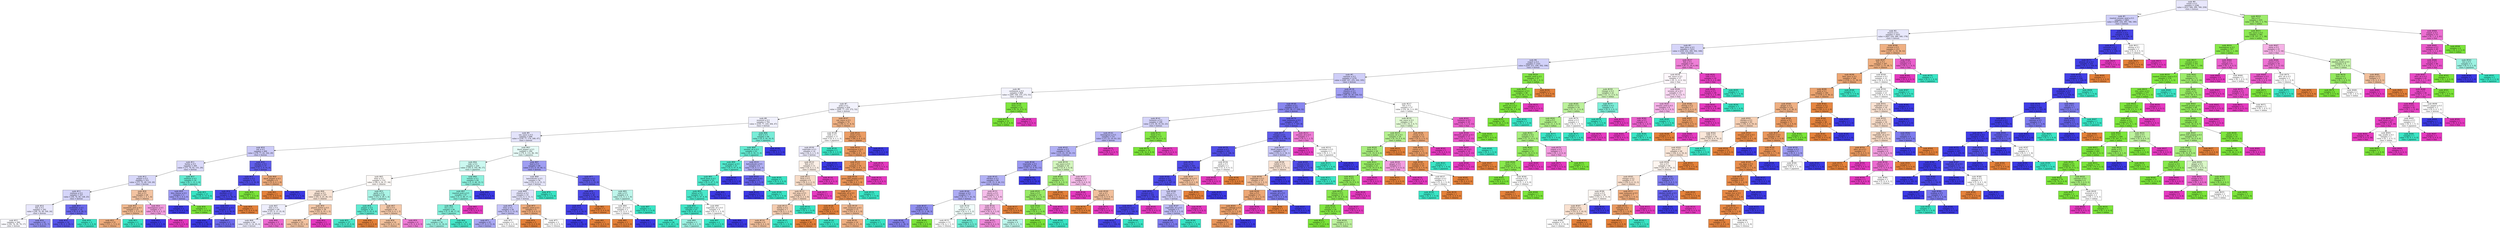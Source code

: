 digraph Tree {
node [shape=box, style="filled", color="black"] ;
0 [label=<node &#35;0<br/>cumin &le; 0.5<br/>samples = 2298<br/>value = [412, 568, 290, 769, 259]<br/>class = korean>, fillcolor="#3c39e51e"] ;
1 [label=<node &#35;1<br/>roasted_sesame_seed &le; 0.5<br/>samples = 1863<br/>value = [408, 224, 285, 766, 180]<br/>class = korean>, fillcolor="#3c39e53f"] ;
0 -> 1 [labeldistance=2.5, labelangle=45, headlabel="True"] ;
2 [label=<node &#35;2<br/>starch &le; 0.5<br/>samples = 1625<br/>value = [403, 224, 280, 540, 178]<br/>class = korean>, fillcolor="#3c39e51d"] ;
1 -> 2 ;
3 [label=<node &#35;3<br/>lime_juice &le; 0.5<br/>samples = 1412<br/>value = [256, 222, 266, 502, 166]<br/>class = korean>, fillcolor="#3c39e535"] ;
2 -> 3 ;
4 [label=<node &#35;4<br/>yogurt &le; 0.5<br/>samples = 1325<br/>value = [250, 211, 256, 502, 106]<br/>class = korean>, fillcolor="#3c39e53b"] ;
3 -> 4 ;
5 [label=<node &#35;5<br/>cayenne &le; 0.5<br/>samples = 1278<br/>value = [249, 167, 255, 502, 105]<br/>class = korean>, fillcolor="#3c39e53e"] ;
4 -> 5 ;
6 [label=<node &#35;6<br/>cardamom &le; 0.5<br/>samples = 868<br/>value = [200, 108, 235, 272, 53]<br/>class = korean>, fillcolor="#3c39e50f"] ;
5 -> 6 ;
7 [label=<node &#35;7<br/>pork &le; 0.5<br/>samples = 836<br/>value = [200, 77, 235, 272, 52]<br/>class = korean>, fillcolor="#3c39e510"] ;
6 -> 7 ;
8 [label=<node &#35;8<br/>seaweed &le; 0.5<br/>samples = 762<br/>value = [150, 77, 224, 264, 47]<br/>class = korean>, fillcolor="#3c39e513"] ;
7 -> 8 ;
9 [label=<node &#35;9<br/>soy_sauce &le; 0.5<br/>samples = 696<br/>value = [150, 77, 174, 248, 47]<br/>class = korean>, fillcolor="#3c39e524"] ;
8 -> 9 ;
10 [label=<node &#35;10<br/>nut &le; 0.5<br/>samples = 406<br/>value = [76, 77, 62, 162, 29]<br/>class = korean>, fillcolor="#3c39e542"] ;
9 -> 10 ;
11 [label=<node &#35;11<br/>barley &le; 0.5<br/>samples = 369<br/>value = [71, 76, 62, 131, 29]<br/>class = korean>, fillcolor="#3c39e530"] ;
10 -> 11 ;
12 [label=<node &#35;12<br/>pepper &le; 0.5<br/>samples = 353<br/>value = [71, 75, 49, 129, 29]<br/>class = korean>, fillcolor="#3c39e532"] ;
11 -> 12 ;
13 [label=<node &#35;13<br/>soybean &le; 0.5<br/>samples = 327<br/>value = [56, 74, 44, 128, 25]<br/>class = korean>, fillcolor="#3c39e536"] ;
12 -> 13 ;
14 [label=<node &#35;14<br/>fish &le; 0.5<br/>samples = 292<br/>value = [56, 74, 38, 100, 24]<br/>class = korean>, fillcolor="#3c39e51e"] ;
13 -> 14 ;
15 [label=<node &#35;15<br/>samples = 260<br/>value = [54, 74, 36, 79, 17]<br/>class = korean>, fillcolor="#3c39e507"] ;
14 -> 15 ;
16 [label=<node &#35;16<br/>samples = 32<br/>value = [2, 0, 2, 21, 7]<br/>class = korean>, fillcolor="#3c39e58f"] ;
14 -> 16 ;
17 [label=<node &#35;17<br/>enokidake &le; 0.5<br/>samples = 35<br/>value = [0, 0, 6, 28, 1]<br/>class = korean>, fillcolor="#3c39e5c1"] ;
13 -> 17 ;
18 [label=<node &#35;18<br/>samples = 32<br/>value = [0, 0, 3, 28, 1]<br/>class = korean>, fillcolor="#3c39e5dc"] ;
17 -> 18 ;
19 [label=<node &#35;19<br/>samples = 3<br/>value = [0, 0, 3, 0, 0]<br/>class = japanese>, fillcolor="#39e5c5ff"] ;
17 -> 19 ;
20 [label=<node &#35;20<br/>fish &le; 0.5<br/>samples = 26<br/>value = [15, 1, 5, 1, 4]<br/>class = chinese>, fillcolor="#e5813979"] ;
12 -> 20 ;
21 [label=<node &#35;21<br/>mandarin_peel &le; 0.5<br/>samples = 23<br/>value = [15, 1, 5, 0, 2]<br/>class = chinese>, fillcolor="#e581398e"] ;
20 -> 21 ;
22 [label=<node &#35;22<br/>samples = 21<br/>value = [15, 1, 3, 0, 2]<br/>class = chinese>, fillcolor="#e58139aa"] ;
21 -> 22 ;
23 [label=<node &#35;23<br/>samples = 2<br/>value = [0, 0, 2, 0, 0]<br/>class = japanese>, fillcolor="#39e5c5ff"] ;
21 -> 23 ;
24 [label=<node &#35;24<br/>lemongrass &le; 0.5<br/>samples = 3<br/>value = [0, 0, 0, 1, 2]<br/>class = thai>, fillcolor="#e539c07f"] ;
20 -> 24 ;
25 [label=<node &#35;25<br/>samples = 1<br/>value = [0, 0, 0, 1, 0]<br/>class = korean>, fillcolor="#3c39e5ff"] ;
24 -> 25 ;
26 [label=<node &#35;26<br/>samples = 2<br/>value = [0, 0, 0, 0, 2]<br/>class = thai>, fillcolor="#e539c0ff"] ;
24 -> 26 ;
27 [label=<node &#35;27<br/>soybean &le; 0.5<br/>samples = 16<br/>value = [0, 1, 13, 2, 0]<br/>class = japanese>, fillcolor="#39e5c5c8"] ;
11 -> 27 ;
28 [label=<node &#35;28<br/>feta_cheese &le; 0.5<br/>samples = 3<br/>value = [0, 1, 0, 2, 0]<br/>class = korean>, fillcolor="#3c39e57f"] ;
27 -> 28 ;
29 [label=<node &#35;29<br/>samples = 2<br/>value = [0, 0, 0, 2, 0]<br/>class = korean>, fillcolor="#3c39e5ff"] ;
28 -> 29 ;
30 [label=<node &#35;30<br/>samples = 1<br/>value = [0, 1, 0, 0, 0]<br/>class = indian>, fillcolor="#7be539ff"] ;
28 -> 30 ;
31 [label=<node &#35;31<br/>samples = 13<br/>value = [0, 0, 13, 0, 0]<br/>class = japanese>, fillcolor="#39e5c5ff"] ;
27 -> 31 ;
32 [label=<node &#35;32<br/>chicken &le; 0.5<br/>samples = 37<br/>value = [5, 1, 0, 31, 0]<br/>class = korean>, fillcolor="#3c39e5cf"] ;
10 -> 32 ;
33 [label=<node &#35;33<br/>cashew &le; 0.5<br/>samples = 33<br/>value = [2, 1, 0, 30, 0]<br/>class = korean>, fillcolor="#3c39e5e6"] ;
32 -> 33 ;
34 [label=<node &#35;34<br/>shellfish &le; 0.5<br/>samples = 32<br/>value = [2, 0, 0, 30, 0]<br/>class = korean>, fillcolor="#3c39e5ee"] ;
33 -> 34 ;
35 [label=<node &#35;35<br/>cane_molasses &le; 0.5<br/>samples = 31<br/>value = [1, 0, 0, 30, 0]<br/>class = korean>, fillcolor="#3c39e5f6"] ;
34 -> 35 ;
36 [label=<node &#35;36<br/>samples = 26<br/>value = [0, 0, 0, 26, 0]<br/>class = korean>, fillcolor="#3c39e5ff"] ;
35 -> 36 ;
37 [label=<node &#35;37<br/>samples = 5<br/>value = [1, 0, 0, 4, 0]<br/>class = korean>, fillcolor="#3c39e5bf"] ;
35 -> 37 ;
38 [label=<node &#35;38<br/>samples = 1<br/>value = [1, 0, 0, 0, 0]<br/>class = chinese>, fillcolor="#e58139ff"] ;
34 -> 38 ;
39 [label=<node &#35;39<br/>samples = 1<br/>value = [0, 1, 0, 0, 0]<br/>class = indian>, fillcolor="#7be539ff"] ;
33 -> 39 ;
40 [label=<node &#35;40<br/>black_pepper &le; 0.5<br/>samples = 4<br/>value = [3, 0, 0, 1, 0]<br/>class = chinese>, fillcolor="#e58139aa"] ;
32 -> 40 ;
41 [label=<node &#35;41<br/>samples = 3<br/>value = [3, 0, 0, 0, 0]<br/>class = chinese>, fillcolor="#e58139ff"] ;
40 -> 41 ;
42 [label=<node &#35;42<br/>samples = 1<br/>value = [0, 0, 0, 1, 0]<br/>class = korean>, fillcolor="#3c39e5ff"] ;
40 -> 42 ;
43 [label=<node &#35;43<br/>black_pepper &le; 0.5<br/>samples = 290<br/>value = [74, 0, 112, 86, 18]<br/>class = japanese>, fillcolor="#39e5c520"] ;
9 -> 43 ;
44 [label=<node &#35;44<br/>sake &le; 0.5<br/>samples = 224<br/>value = [59, 0, 102, 46, 17]<br/>class = japanese>, fillcolor="#39e5c542"] ;
43 -> 44 ;
45 [label=<node &#35;45<br/>wine &le; 0.5<br/>samples = 155<br/>value = [58, 0, 54, 27, 16]<br/>class = chinese>, fillcolor="#e581390a"] ;
44 -> 45 ;
46 [label=<node &#35;46<br/>ginger &le; 0.5<br/>samples = 107<br/>value = [43, 0, 25, 26, 13]<br/>class = chinese>, fillcolor="#e5813936"] ;
45 -> 46 ;
47 [label=<node &#35;47<br/>lime &le; 0.5<br/>samples = 69<br/>value = [21, 0, 15, 25, 8]<br/>class = korean>, fillcolor="#3c39e515"] ;
46 -> 47 ;
48 [label=<node &#35;48<br/>samples = 64<br/>value = [21, 0, 14, 25, 4]<br/>class = korean>, fillcolor="#3c39e518"] ;
47 -> 48 ;
49 [label=<node &#35;49<br/>samples = 5<br/>value = [0, 0, 1, 0, 4]<br/>class = thai>, fillcolor="#e539c0bf"] ;
47 -> 49 ;
50 [label=<node &#35;50<br/>peanut_butter &le; 0.5<br/>samples = 38<br/>value = [22, 0, 10, 1, 5]<br/>class = chinese>, fillcolor="#e581396d"] ;
46 -> 50 ;
51 [label=<node &#35;51<br/>samples = 35<br/>value = [22, 0, 10, 1, 2]<br/>class = chinese>, fillcolor="#e581397a"] ;
50 -> 51 ;
52 [label=<node &#35;52<br/>samples = 3<br/>value = [0, 0, 0, 0, 3]<br/>class = thai>, fillcolor="#e539c0ff"] ;
50 -> 52 ;
53 [label=<node &#35;53<br/>garlic &le; 0.5<br/>samples = 48<br/>value = [15, 0, 29, 1, 3]<br/>class = japanese>, fillcolor="#39e5c56c"] ;
45 -> 53 ;
54 [label=<node &#35;54<br/>pepper &le; 0.5<br/>samples = 30<br/>value = [5, 0, 25, 0, 0]<br/>class = japanese>, fillcolor="#39e5c5cc"] ;
53 -> 54 ;
55 [label=<node &#35;55<br/>samples = 27<br/>value = [2, 0, 25, 0, 0]<br/>class = japanese>, fillcolor="#39e5c5eb"] ;
54 -> 55 ;
56 [label=<node &#35;56<br/>samples = 3<br/>value = [3, 0, 0, 0, 0]<br/>class = chinese>, fillcolor="#e58139ff"] ;
54 -> 56 ;
57 [label=<node &#35;57<br/>fish &le; 0.5<br/>samples = 18<br/>value = [10, 0, 4, 1, 3]<br/>class = chinese>, fillcolor="#e581396d"] ;
53 -> 57 ;
58 [label=<node &#35;58<br/>samples = 14<br/>value = [9, 0, 4, 1, 0]<br/>class = chinese>, fillcolor="#e5813980"] ;
57 -> 58 ;
59 [label=<node &#35;59<br/>samples = 4<br/>value = [1, 0, 0, 0, 3]<br/>class = thai>, fillcolor="#e539c0aa"] ;
57 -> 59 ;
60 [label=<node &#35;60<br/>tomato &le; 0.5<br/>samples = 69<br/>value = [1, 0, 48, 19, 1]<br/>class = japanese>, fillcolor="#39e5c594"] ;
44 -> 60 ;
61 [label=<node &#35;61<br/>roasted_pork &le; 0.5<br/>samples = 67<br/>value = [1, 0, 48, 17, 1]<br/>class = japanese>, fillcolor="#39e5c59e"] ;
60 -> 61 ;
62 [label=<node &#35;62<br/>rice &le; 0.5<br/>samples = 66<br/>value = [1, 0, 48, 17, 0]<br/>class = japanese>, fillcolor="#39e5c5a1"] ;
61 -> 62 ;
63 [label=<node &#35;63<br/>samples = 50<br/>value = [1, 0, 33, 16, 0]<br/>class = japanese>, fillcolor="#39e5c580"] ;
62 -> 63 ;
64 [label=<node &#35;64<br/>samples = 16<br/>value = [0, 0, 15, 1, 0]<br/>class = japanese>, fillcolor="#39e5c5ee"] ;
62 -> 64 ;
65 [label=<node &#35;65<br/>samples = 1<br/>value = [0, 0, 0, 0, 1]<br/>class = thai>, fillcolor="#e539c0ff"] ;
61 -> 65 ;
66 [label=<node &#35;66<br/>samples = 2<br/>value = [0, 0, 0, 2, 0]<br/>class = korean>, fillcolor="#3c39e5ff"] ;
60 -> 66 ;
67 [label=<node &#35;67<br/>beef &le; 0.5<br/>samples = 66<br/>value = [15, 0, 10, 40, 1]<br/>class = korean>, fillcolor="#3c39e57d"] ;
43 -> 67 ;
68 [label=<node &#35;68<br/>katsuobushi &le; 0.5<br/>samples = 36<br/>value = [12, 0, 8, 15, 1]<br/>class = korean>, fillcolor="#3c39e520"] ;
67 -> 68 ;
69 [label=<node &#35;69<br/>cilantro &le; 0.5<br/>samples = 33<br/>value = [12, 0, 5, 15, 1]<br/>class = korean>, fillcolor="#3c39e524"] ;
68 -> 69 ;
70 [label=<node &#35;70<br/>wine &le; 0.5<br/>samples = 29<br/>value = [9, 0, 5, 15, 0]<br/>class = korean>, fillcolor="#3c39e54d"] ;
69 -> 70 ;
71 [label=<node &#35;71<br/>samples = 25<br/>value = [7, 0, 3, 15, 0]<br/>class = korean>, fillcolor="#3c39e571"] ;
70 -> 71 ;
72 [label=<node &#35;72<br/>samples = 4<br/>value = [2, 0, 2, 0, 0]<br/>class = chinese>, fillcolor="#e5813900"] ;
70 -> 72 ;
73 [label=<node &#35;73<br/>sesame_seed &le; 0.5<br/>samples = 4<br/>value = [3, 0, 0, 0, 1]<br/>class = chinese>, fillcolor="#e58139aa"] ;
69 -> 73 ;
74 [label=<node &#35;74<br/>samples = 2<br/>value = [2, 0, 0, 0, 0]<br/>class = chinese>, fillcolor="#e58139ff"] ;
73 -> 74 ;
75 [label=<node &#35;75<br/>samples = 2<br/>value = [1, 0, 0, 0, 1]<br/>class = chinese>, fillcolor="#e5813900"] ;
73 -> 75 ;
76 [label=<node &#35;76<br/>samples = 3<br/>value = [0, 0, 3, 0, 0]<br/>class = japanese>, fillcolor="#39e5c5ff"] ;
68 -> 76 ;
77 [label=<node &#35;77<br/>soybean &le; 0.5<br/>samples = 30<br/>value = [3, 0, 2, 25, 0]<br/>class = korean>, fillcolor="#3c39e5d0"] ;
67 -> 77 ;
78 [label=<node &#35;78<br/>chicken &le; 0.5<br/>samples = 26<br/>value = [2, 0, 0, 24, 0]<br/>class = korean>, fillcolor="#3c39e5ea"] ;
77 -> 78 ;
79 [label=<node &#35;79<br/>leek &le; 0.5<br/>samples = 25<br/>value = [1, 0, 0, 24, 0]<br/>class = korean>, fillcolor="#3c39e5f4"] ;
78 -> 79 ;
80 [label=<node &#35;80<br/>samples = 24<br/>value = [0, 0, 0, 24, 0]<br/>class = korean>, fillcolor="#3c39e5ff"] ;
79 -> 80 ;
81 [label=<node &#35;81<br/>samples = 1<br/>value = [1, 0, 0, 0, 0]<br/>class = chinese>, fillcolor="#e58139ff"] ;
79 -> 81 ;
82 [label=<node &#35;82<br/>samples = 1<br/>value = [1, 0, 0, 0, 0]<br/>class = chinese>, fillcolor="#e58139ff"] ;
78 -> 82 ;
83 [label=<node &#35;83<br/>sake &le; 0.5<br/>samples = 4<br/>value = [1, 0, 2, 1, 0]<br/>class = japanese>, fillcolor="#39e5c555"] ;
77 -> 83 ;
84 [label=<node &#35;84<br/>sesame_oil &le; 0.5<br/>samples = 2<br/>value = [1, 0, 0, 1, 0]<br/>class = chinese>, fillcolor="#e5813900"] ;
83 -> 84 ;
85 [label=<node &#35;85<br/>samples = 1<br/>value = [1, 0, 0, 0, 0]<br/>class = chinese>, fillcolor="#e58139ff"] ;
84 -> 85 ;
86 [label=<node &#35;86<br/>samples = 1<br/>value = [0, 0, 0, 1, 0]<br/>class = korean>, fillcolor="#3c39e5ff"] ;
84 -> 86 ;
87 [label=<node &#35;87<br/>samples = 2<br/>value = [0, 0, 2, 0, 0]<br/>class = japanese>, fillcolor="#39e5c5ff"] ;
83 -> 87 ;
88 [label=<node &#35;88<br/>beef &le; 0.5<br/>samples = 66<br/>value = [0, 0, 50, 16, 0]<br/>class = japanese>, fillcolor="#39e5c5ad"] ;
8 -> 88 ;
89 [label=<node &#35;89<br/>sesame_oil &le; 0.5<br/>samples = 61<br/>value = [0, 0, 50, 11, 0]<br/>class = japanese>, fillcolor="#39e5c5c7"] ;
88 -> 89 ;
90 [label=<node &#35;90<br/>black_pepper &le; 0.5<br/>samples = 53<br/>value = [0, 0, 47, 6, 0]<br/>class = japanese>, fillcolor="#39e5c5de"] ;
89 -> 90 ;
91 [label=<node &#35;91<br/>black_bean &le; 0.5<br/>samples = 52<br/>value = [0, 0, 47, 5, 0]<br/>class = japanese>, fillcolor="#39e5c5e4"] ;
90 -> 91 ;
92 [label=<node &#35;92<br/>wheat &le; 0.5<br/>samples = 51<br/>value = [0, 0, 47, 4, 0]<br/>class = japanese>, fillcolor="#39e5c5e9"] ;
91 -> 92 ;
93 [label=<node &#35;93<br/>vegetable &le; 0.5<br/>samples = 47<br/>value = [0, 0, 45, 2, 0]<br/>class = japanese>, fillcolor="#39e5c5f4"] ;
92 -> 93 ;
94 [label=<node &#35;94<br/>samples = 44<br/>value = [0, 0, 43, 1, 0]<br/>class = japanese>, fillcolor="#39e5c5f9"] ;
93 -> 94 ;
95 [label=<node &#35;95<br/>samples = 3<br/>value = [0, 0, 2, 1, 0]<br/>class = japanese>, fillcolor="#39e5c57f"] ;
93 -> 95 ;
96 [label=<node &#35;96<br/>vegetable_oil &le; 0.5<br/>samples = 4<br/>value = [0, 0, 2, 2, 0]<br/>class = japanese>, fillcolor="#39e5c500"] ;
92 -> 96 ;
97 [label=<node &#35;97<br/>samples = 2<br/>value = [0, 0, 2, 0, 0]<br/>class = japanese>, fillcolor="#39e5c5ff"] ;
96 -> 97 ;
98 [label=<node &#35;98<br/>samples = 2<br/>value = [0, 0, 0, 2, 0]<br/>class = korean>, fillcolor="#3c39e5ff"] ;
96 -> 98 ;
99 [label=<node &#35;99<br/>samples = 1<br/>value = [0, 0, 0, 1, 0]<br/>class = korean>, fillcolor="#3c39e5ff"] ;
91 -> 99 ;
100 [label=<node &#35;100<br/>samples = 1<br/>value = [0, 0, 0, 1, 0]<br/>class = korean>, fillcolor="#3c39e5ff"] ;
90 -> 100 ;
101 [label=<node &#35;101<br/>katsuobushi &le; 0.5<br/>samples = 8<br/>value = [0, 0, 3, 5, 0]<br/>class = korean>, fillcolor="#3c39e566"] ;
89 -> 101 ;
102 [label=<node &#35;102<br/>sesame_seed &le; 0.5<br/>samples = 6<br/>value = [0, 0, 1, 5, 0]<br/>class = korean>, fillcolor="#3c39e5cc"] ;
101 -> 102 ;
103 [label=<node &#35;103<br/>samples = 5<br/>value = [0, 0, 0, 5, 0]<br/>class = korean>, fillcolor="#3c39e5ff"] ;
102 -> 103 ;
104 [label=<node &#35;104<br/>samples = 1<br/>value = [0, 0, 1, 0, 0]<br/>class = japanese>, fillcolor="#39e5c5ff"] ;
102 -> 104 ;
105 [label=<node &#35;105<br/>samples = 2<br/>value = [0, 0, 2, 0, 0]<br/>class = japanese>, fillcolor="#39e5c5ff"] ;
101 -> 105 ;
106 [label=<node &#35;106<br/>samples = 5<br/>value = [0, 0, 0, 5, 0]<br/>class = korean>, fillcolor="#3c39e5ff"] ;
88 -> 106 ;
107 [label=<node &#35;107<br/>soy_sauce &le; 0.5<br/>samples = 74<br/>value = [50, 0, 11, 8, 5]<br/>class = chinese>, fillcolor="#e581399e"] ;
7 -> 107 ;
108 [label=<node &#35;108<br/>milk &le; 0.5<br/>samples = 17<br/>value = [4, 0, 5, 5, 3]<br/>class = japanese>, fillcolor="#39e5c500"] ;
107 -> 108 ;
109 [label=<node &#35;109<br/>vegetable &le; 0.5<br/>samples = 14<br/>value = [4, 0, 2, 5, 3]<br/>class = korean>, fillcolor="#3c39e51a"] ;
108 -> 109 ;
110 [label=<node &#35;110<br/>fish &le; 0.5<br/>samples = 11<br/>value = [4, 0, 2, 2, 3]<br/>class = chinese>, fillcolor="#e5813920"] ;
109 -> 110 ;
111 [label=<node &#35;111<br/>bean &le; 0.5<br/>samples = 9<br/>value = [4, 0, 2, 2, 1]<br/>class = chinese>, fillcolor="#e5813949"] ;
110 -> 111 ;
112 [label=<node &#35;112<br/>red_wine &le; 0.5<br/>samples = 8<br/>value = [4, 0, 2, 2, 0]<br/>class = chinese>, fillcolor="#e5813955"] ;
111 -> 112 ;
113 [label=<node &#35;113<br/>barley &le; 0.5<br/>samples = 7<br/>value = [4, 0, 1, 2, 0]<br/>class = chinese>, fillcolor="#e5813966"] ;
112 -> 113 ;
114 [label=<node &#35;114<br/>samples = 6<br/>value = [4, 0, 0, 2, 0]<br/>class = chinese>, fillcolor="#e581397f"] ;
113 -> 114 ;
115 [label=<node &#35;115<br/>samples = 1<br/>value = [0, 0, 1, 0, 0]<br/>class = japanese>, fillcolor="#39e5c5ff"] ;
113 -> 115 ;
116 [label=<node &#35;116<br/>samples = 1<br/>value = [0, 0, 1, 0, 0]<br/>class = japanese>, fillcolor="#39e5c5ff"] ;
112 -> 116 ;
117 [label=<node &#35;117<br/>samples = 1<br/>value = [0, 0, 0, 0, 1]<br/>class = thai>, fillcolor="#e539c0ff"] ;
111 -> 117 ;
118 [label=<node &#35;118<br/>samples = 2<br/>value = [0, 0, 0, 0, 2]<br/>class = thai>, fillcolor="#e539c0ff"] ;
110 -> 118 ;
119 [label=<node &#35;119<br/>samples = 3<br/>value = [0, 0, 0, 3, 0]<br/>class = korean>, fillcolor="#3c39e5ff"] ;
109 -> 119 ;
120 [label=<node &#35;120<br/>samples = 3<br/>value = [0, 0, 3, 0, 0]<br/>class = japanese>, fillcolor="#39e5c5ff"] ;
108 -> 120 ;
121 [label=<node &#35;121<br/>yeast &le; 0.5<br/>samples = 57<br/>value = [46, 0, 6, 3, 2]<br/>class = chinese>, fillcolor="#e58139c8"] ;
107 -> 121 ;
122 [label=<node &#35;122<br/>lemongrass &le; 0.5<br/>samples = 55<br/>value = [46, 0, 6, 1, 2]<br/>class = chinese>, fillcolor="#e58139d0"] ;
121 -> 122 ;
123 [label=<node &#35;123<br/>crab &le; 0.5<br/>samples = 54<br/>value = [46, 0, 6, 1, 1]<br/>class = chinese>, fillcolor="#e58139d4"] ;
122 -> 123 ;
124 [label=<node &#35;124<br/>green_bell_pepper &le; 0.5<br/>samples = 53<br/>value = [46, 0, 6, 1, 0]<br/>class = chinese>, fillcolor="#e58139d9"] ;
123 -> 124 ;
125 [label=<node &#35;125<br/>vegetable_oil &le; 0.5<br/>samples = 52<br/>value = [46, 0, 5, 1, 0]<br/>class = chinese>, fillcolor="#e58139de"] ;
124 -> 125 ;
126 [label=<node &#35;126<br/>squid &le; 0.5<br/>samples = 37<br/>value = [36, 0, 1, 0, 0]<br/>class = chinese>, fillcolor="#e58139f8"] ;
125 -> 126 ;
127 [label=<node &#35;127<br/>samples = 36<br/>value = [36, 0, 0, 0, 0]<br/>class = chinese>, fillcolor="#e58139ff"] ;
126 -> 127 ;
128 [label=<node &#35;128<br/>samples = 1<br/>value = [0, 0, 1, 0, 0]<br/>class = japanese>, fillcolor="#39e5c5ff"] ;
126 -> 128 ;
129 [label=<node &#35;129<br/>cane_molasses &le; 0.5<br/>samples = 15<br/>value = [10, 0, 4, 1, 0]<br/>class = chinese>, fillcolor="#e581398b"] ;
125 -> 129 ;
130 [label=<node &#35;130<br/>samples = 14<br/>value = [10, 0, 3, 1, 0]<br/>class = chinese>, fillcolor="#e58139a2"] ;
129 -> 130 ;
131 [label=<node &#35;131<br/>samples = 1<br/>value = [0, 0, 1, 0, 0]<br/>class = japanese>, fillcolor="#39e5c5ff"] ;
129 -> 131 ;
132 [label=<node &#35;132<br/>samples = 1<br/>value = [0, 0, 1, 0, 0]<br/>class = japanese>, fillcolor="#39e5c5ff"] ;
124 -> 132 ;
133 [label=<node &#35;133<br/>samples = 1<br/>value = [0, 0, 0, 0, 1]<br/>class = thai>, fillcolor="#e539c0ff"] ;
123 -> 133 ;
134 [label=<node &#35;134<br/>samples = 1<br/>value = [0, 0, 0, 0, 1]<br/>class = thai>, fillcolor="#e539c0ff"] ;
122 -> 134 ;
135 [label=<node &#35;135<br/>samples = 2<br/>value = [0, 0, 0, 2, 0]<br/>class = korean>, fillcolor="#3c39e5ff"] ;
121 -> 135 ;
136 [label=<node &#35;136<br/>bean &le; 0.5<br/>samples = 32<br/>value = [0, 31, 0, 0, 1]<br/>class = indian>, fillcolor="#7be539f7"] ;
6 -> 136 ;
137 [label=<node &#35;137<br/>samples = 31<br/>value = [0, 31, 0, 0, 0]<br/>class = indian>, fillcolor="#7be539ff"] ;
136 -> 137 ;
138 [label=<node &#35;138<br/>samples = 1<br/>value = [0, 0, 0, 0, 1]<br/>class = thai>, fillcolor="#e539c0ff"] ;
136 -> 138 ;
139 [label=<node &#35;139<br/>cilantro &le; 0.5<br/>samples = 410<br/>value = [49, 59, 20, 230, 52]<br/>class = korean>, fillcolor="#3c39e57c"] ;
5 -> 139 ;
140 [label=<node &#35;140<br/>scallion &le; 0.5<br/>samples = 353<br/>value = [35, 39, 17, 230, 32]<br/>class = korean>, fillcolor="#3c39e59b"] ;
139 -> 140 ;
141 [label=<node &#35;141<br/>turmeric &le; 0.5<br/>samples = 148<br/>value = [13, 39, 10, 63, 23]<br/>class = korean>, fillcolor="#3c39e538"] ;
140 -> 141 ;
142 [label=<node &#35;142<br/>lemongrass &le; 0.5<br/>samples = 131<br/>value = [13, 23, 10, 63, 22]<br/>class = korean>, fillcolor="#3c39e55e"] ;
141 -> 142 ;
143 [label=<node &#35;143<br/>tomato &le; 0.5<br/>samples = 124<br/>value = [13, 23, 10, 63, 15]<br/>class = korean>, fillcolor="#3c39e565"] ;
142 -> 143 ;
144 [label=<node &#35;144<br/>vegetable &le; 0.5<br/>samples = 108<br/>value = [10, 15, 9, 63, 11]<br/>class = korean>, fillcolor="#3c39e584"] ;
143 -> 144 ;
145 [label=<node &#35;145<br/>chicken &le; 0.5<br/>samples = 89<br/>value = [10, 15, 9, 44, 11]<br/>class = korean>, fillcolor="#3c39e564"] ;
144 -> 145 ;
146 [label=<node &#35;146<br/>vinegar &le; 0.5<br/>samples = 77<br/>value = [9, 15, 7, 41, 5]<br/>class = korean>, fillcolor="#3c39e56b"] ;
145 -> 146 ;
147 [label=<node &#35;147<br/>coconut &le; 0.5<br/>samples = 59<br/>value = [5, 11, 2, 38, 3]<br/>class = korean>, fillcolor="#3c39e58f"] ;
146 -> 147 ;
148 [label=<node &#35;148<br/>samples = 56<br/>value = [5, 8, 2, 38, 3]<br/>class = korean>, fillcolor="#3c39e59f"] ;
147 -> 148 ;
149 [label=<node &#35;149<br/>samples = 3<br/>value = [0, 3, 0, 0, 0]<br/>class = indian>, fillcolor="#7be539ff"] ;
147 -> 149 ;
150 [label=<node &#35;150<br/>rice &le; 0.5<br/>samples = 18<br/>value = [4, 4, 5, 3, 2]<br/>class = japanese>, fillcolor="#39e5c512"] ;
146 -> 150 ;
151 [label=<node &#35;151<br/>samples = 13<br/>value = [4, 4, 1, 3, 1]<br/>class = chinese>, fillcolor="#e5813900"] ;
150 -> 151 ;
152 [label=<node &#35;152<br/>samples = 5<br/>value = [0, 0, 4, 0, 1]<br/>class = japanese>, fillcolor="#39e5c5bf"] ;
150 -> 152 ;
153 [label=<node &#35;153<br/>sherry &le; 0.5<br/>samples = 12<br/>value = [1, 0, 2, 3, 6]<br/>class = thai>, fillcolor="#e539c055"] ;
145 -> 153 ;
154 [label=<node &#35;154<br/>onion &le; 0.5<br/>samples = 11<br/>value = [0, 0, 2, 3, 6]<br/>class = thai>, fillcolor="#e539c060"] ;
153 -> 154 ;
155 [label=<node &#35;155<br/>samples = 7<br/>value = [0, 0, 0, 2, 5]<br/>class = thai>, fillcolor="#e539c099"] ;
154 -> 155 ;
156 [label=<node &#35;156<br/>samples = 4<br/>value = [0, 0, 2, 1, 1]<br/>class = japanese>, fillcolor="#39e5c555"] ;
154 -> 156 ;
157 [label=<node &#35;157<br/>samples = 1<br/>value = [1, 0, 0, 0, 0]<br/>class = chinese>, fillcolor="#e58139ff"] ;
153 -> 157 ;
158 [label=<node &#35;158<br/>samples = 19<br/>value = [0, 0, 0, 19, 0]<br/>class = korean>, fillcolor="#3c39e5ff"] ;
144 -> 158 ;
159 [label=<node &#35;159<br/>soy_sauce &le; 0.5<br/>samples = 16<br/>value = [3, 8, 1, 0, 4]<br/>class = indian>, fillcolor="#7be53955"] ;
143 -> 159 ;
160 [label=<node &#35;160<br/>bacon &le; 0.5<br/>samples = 11<br/>value = [1, 8, 1, 0, 1]<br/>class = indian>, fillcolor="#7be539b3"] ;
159 -> 160 ;
161 [label=<node &#35;161<br/>bean &le; 0.5<br/>samples = 10<br/>value = [0, 8, 1, 0, 1]<br/>class = indian>, fillcolor="#7be539c6"] ;
160 -> 161 ;
162 [label=<node &#35;162<br/>bay &le; 0.5<br/>samples = 9<br/>value = [0, 8, 1, 0, 0]<br/>class = indian>, fillcolor="#7be539df"] ;
161 -> 162 ;
163 [label=<node &#35;163<br/>samples = 8<br/>value = [0, 8, 0, 0, 0]<br/>class = indian>, fillcolor="#7be539ff"] ;
162 -> 163 ;
164 [label=<node &#35;164<br/>samples = 1<br/>value = [0, 0, 1, 0, 0]<br/>class = japanese>, fillcolor="#39e5c5ff"] ;
162 -> 164 ;
165 [label=<node &#35;165<br/>samples = 1<br/>value = [0, 0, 0, 0, 1]<br/>class = thai>, fillcolor="#e539c0ff"] ;
161 -> 165 ;
166 [label=<node &#35;166<br/>samples = 1<br/>value = [1, 0, 0, 0, 0]<br/>class = chinese>, fillcolor="#e58139ff"] ;
160 -> 166 ;
167 [label=<node &#35;167<br/>vinegar &le; 0.5<br/>samples = 5<br/>value = [2, 0, 0, 0, 3]<br/>class = thai>, fillcolor="#e539c055"] ;
159 -> 167 ;
168 [label=<node &#35;168<br/>samples = 2<br/>value = [0, 0, 0, 0, 2]<br/>class = thai>, fillcolor="#e539c0ff"] ;
167 -> 168 ;
169 [label=<node &#35;169<br/>nut &le; 0.5<br/>samples = 3<br/>value = [2, 0, 0, 0, 1]<br/>class = chinese>, fillcolor="#e581397f"] ;
167 -> 169 ;
170 [label=<node &#35;170<br/>samples = 2<br/>value = [2, 0, 0, 0, 0]<br/>class = chinese>, fillcolor="#e58139ff"] ;
169 -> 170 ;
171 [label=<node &#35;171<br/>samples = 1<br/>value = [0, 0, 0, 0, 1]<br/>class = thai>, fillcolor="#e539c0ff"] ;
169 -> 171 ;
172 [label=<node &#35;172<br/>samples = 7<br/>value = [0, 0, 0, 0, 7]<br/>class = thai>, fillcolor="#e539c0ff"] ;
142 -> 172 ;
173 [label=<node &#35;173<br/>basil &le; 0.5<br/>samples = 17<br/>value = [0, 16, 0, 0, 1]<br/>class = indian>, fillcolor="#7be539ef"] ;
141 -> 173 ;
174 [label=<node &#35;174<br/>samples = 16<br/>value = [0, 16, 0, 0, 0]<br/>class = indian>, fillcolor="#7be539ff"] ;
173 -> 174 ;
175 [label=<node &#35;175<br/>samples = 1<br/>value = [0, 0, 0, 0, 1]<br/>class = thai>, fillcolor="#e539c0ff"] ;
173 -> 175 ;
176 [label=<node &#35;176<br/>cane_molasses &le; 0.5<br/>samples = 205<br/>value = [22, 0, 7, 167, 9]<br/>class = korean>, fillcolor="#3c39e5ca"] ;
140 -> 176 ;
177 [label=<node &#35;177<br/>vinegar &le; 0.5<br/>samples = 198<br/>value = [22, 0, 6, 166, 4]<br/>class = korean>, fillcolor="#3c39e5d1"] ;
176 -> 177 ;
178 [label=<node &#35;178<br/>peanut &le; 0.5<br/>samples = 165<br/>value = [10, 0, 4, 148, 3]<br/>class = korean>, fillcolor="#3c39e5e3"] ;
177 -> 178 ;
179 [label=<node &#35;179<br/>bean &le; 0.5<br/>samples = 163<br/>value = [9, 0, 4, 148, 2]<br/>class = korean>, fillcolor="#3c39e5e6"] ;
178 -> 179 ;
180 [label=<node &#35;180<br/>chicken &le; 0.5<br/>samples = 160<br/>value = [7, 0, 4, 147, 2]<br/>class = korean>, fillcolor="#3c39e5e9"] ;
179 -> 180 ;
181 [label=<node &#35;181<br/>coconut &le; 0.5<br/>samples = 154<br/>value = [7, 0, 2, 144, 1]<br/>class = korean>, fillcolor="#3c39e5ee"] ;
180 -> 181 ;
182 [label=<node &#35;182<br/>katsuobushi &le; 0.5<br/>samples = 153<br/>value = [7, 0, 2, 144, 0]<br/>class = korean>, fillcolor="#3c39e5ef"] ;
181 -> 182 ;
183 [label=<node &#35;183<br/>samples = 152<br/>value = [7, 0, 1, 144, 0]<br/>class = korean>, fillcolor="#3c39e5f1"] ;
182 -> 183 ;
184 [label=<node &#35;184<br/>samples = 1<br/>value = [0, 0, 1, 0, 0]<br/>class = japanese>, fillcolor="#39e5c5ff"] ;
182 -> 184 ;
185 [label=<node &#35;185<br/>samples = 1<br/>value = [0, 0, 0, 0, 1]<br/>class = thai>, fillcolor="#e539c0ff"] ;
181 -> 185 ;
186 [label=<node &#35;186<br/>fish &le; 0.5<br/>samples = 6<br/>value = [0, 0, 2, 3, 1]<br/>class = korean>, fillcolor="#3c39e540"] ;
180 -> 186 ;
187 [label=<node &#35;187<br/>vegetable_oil &le; 0.5<br/>samples = 5<br/>value = [0, 0, 2, 3, 0]<br/>class = korean>, fillcolor="#3c39e555"] ;
186 -> 187 ;
188 [label=<node &#35;188<br/>samples = 4<br/>value = [0, 0, 1, 3, 0]<br/>class = korean>, fillcolor="#3c39e5aa"] ;
187 -> 188 ;
189 [label=<node &#35;189<br/>samples = 1<br/>value = [0, 0, 1, 0, 0]<br/>class = japanese>, fillcolor="#39e5c5ff"] ;
187 -> 189 ;
190 [label=<node &#35;190<br/>samples = 1<br/>value = [0, 0, 0, 0, 1]<br/>class = thai>, fillcolor="#e539c0ff"] ;
186 -> 190 ;
191 [label=<node &#35;191<br/>vegetable_oil &le; 0.5<br/>samples = 3<br/>value = [2, 0, 0, 1, 0]<br/>class = chinese>, fillcolor="#e581397f"] ;
179 -> 191 ;
192 [label=<node &#35;192<br/>samples = 2<br/>value = [2, 0, 0, 0, 0]<br/>class = chinese>, fillcolor="#e58139ff"] ;
191 -> 192 ;
193 [label=<node &#35;193<br/>samples = 1<br/>value = [0, 0, 0, 1, 0]<br/>class = korean>, fillcolor="#3c39e5ff"] ;
191 -> 193 ;
194 [label=<node &#35;194<br/>pork &le; 0.5<br/>samples = 2<br/>value = [1, 0, 0, 0, 1]<br/>class = chinese>, fillcolor="#e5813900"] ;
178 -> 194 ;
195 [label=<node &#35;195<br/>samples = 1<br/>value = [0, 0, 0, 0, 1]<br/>class = thai>, fillcolor="#e539c0ff"] ;
194 -> 195 ;
196 [label=<node &#35;196<br/>samples = 1<br/>value = [1, 0, 0, 0, 0]<br/>class = chinese>, fillcolor="#e58139ff"] ;
194 -> 196 ;
197 [label=<node &#35;197<br/>black_pepper &le; 0.5<br/>samples = 33<br/>value = [12, 0, 2, 18, 1]<br/>class = korean>, fillcolor="#3c39e549"] ;
177 -> 197 ;
198 [label=<node &#35;198<br/>radish &le; 0.5<br/>samples = 23<br/>value = [12, 0, 1, 9, 1]<br/>class = chinese>, fillcolor="#e5813937"] ;
197 -> 198 ;
199 [label=<node &#35;199<br/>vegetable &le; 0.5<br/>samples = 19<br/>value = [12, 0, 1, 5, 1]<br/>class = chinese>, fillcolor="#e581397f"] ;
198 -> 199 ;
200 [label=<node &#35;200<br/>lime &le; 0.5<br/>samples = 15<br/>value = [11, 0, 1, 2, 1]<br/>class = chinese>, fillcolor="#e58139b1"] ;
199 -> 200 ;
201 [label=<node &#35;201<br/>chinese_cabbage &le; 0.5<br/>samples = 14<br/>value = [11, 0, 1, 2, 0]<br/>class = chinese>, fillcolor="#e58139bf"] ;
200 -> 201 ;
202 [label=<node &#35;202<br/>samples = 13<br/>value = [11, 0, 1, 1, 0]<br/>class = chinese>, fillcolor="#e58139d4"] ;
201 -> 202 ;
203 [label=<node &#35;203<br/>samples = 1<br/>value = [0, 0, 0, 1, 0]<br/>class = korean>, fillcolor="#3c39e5ff"] ;
201 -> 203 ;
204 [label=<node &#35;204<br/>samples = 1<br/>value = [0, 0, 0, 0, 1]<br/>class = thai>, fillcolor="#e539c0ff"] ;
200 -> 204 ;
205 [label=<node &#35;205<br/>sesame_oil &le; 0.5<br/>samples = 4<br/>value = [1, 0, 0, 3, 0]<br/>class = korean>, fillcolor="#3c39e5aa"] ;
199 -> 205 ;
206 [label=<node &#35;206<br/>samples = 1<br/>value = [1, 0, 0, 0, 0]<br/>class = chinese>, fillcolor="#e58139ff"] ;
205 -> 206 ;
207 [label=<node &#35;207<br/>samples = 3<br/>value = [0, 0, 0, 3, 0]<br/>class = korean>, fillcolor="#3c39e5ff"] ;
205 -> 207 ;
208 [label=<node &#35;208<br/>samples = 4<br/>value = [0, 0, 0, 4, 0]<br/>class = korean>, fillcolor="#3c39e5ff"] ;
198 -> 208 ;
209 [label=<node &#35;209<br/>coconut &le; 0.5<br/>samples = 10<br/>value = [0, 0, 1, 9, 0]<br/>class = korean>, fillcolor="#3c39e5e3"] ;
197 -> 209 ;
210 [label=<node &#35;210<br/>samples = 9<br/>value = [0, 0, 0, 9, 0]<br/>class = korean>, fillcolor="#3c39e5ff"] ;
209 -> 210 ;
211 [label=<node &#35;211<br/>samples = 1<br/>value = [0, 0, 1, 0, 0]<br/>class = japanese>, fillcolor="#39e5c5ff"] ;
209 -> 211 ;
212 [label=<node &#35;212<br/>sesame_oil &le; 0.5<br/>samples = 7<br/>value = [0, 0, 1, 1, 5]<br/>class = thai>, fillcolor="#e539c0aa"] ;
176 -> 212 ;
213 [label=<node &#35;213<br/>samples = 5<br/>value = [0, 0, 0, 0, 5]<br/>class = thai>, fillcolor="#e539c0ff"] ;
212 -> 213 ;
214 [label=<node &#35;214<br/>cucumber &le; 0.5<br/>samples = 2<br/>value = [0, 0, 1, 1, 0]<br/>class = japanese>, fillcolor="#39e5c500"] ;
212 -> 214 ;
215 [label=<node &#35;215<br/>samples = 1<br/>value = [0, 0, 1, 0, 0]<br/>class = japanese>, fillcolor="#39e5c5ff"] ;
214 -> 215 ;
216 [label=<node &#35;216<br/>samples = 1<br/>value = [0, 0, 0, 1, 0]<br/>class = korean>, fillcolor="#3c39e5ff"] ;
214 -> 216 ;
217 [label=<node &#35;217<br/>fish &le; 0.5<br/>samples = 57<br/>value = [14, 20, 3, 0, 20]<br/>class = indian>, fillcolor="#7be53900"] ;
139 -> 217 ;
218 [label=<node &#35;218<br/>soy_sauce &le; 0.5<br/>samples = 41<br/>value = [13, 19, 2, 0, 7]<br/>class = indian>, fillcolor="#7be53937"] ;
217 -> 218 ;
219 [label=<node &#35;219<br/>sesame_oil &le; 0.5<br/>samples = 29<br/>value = [4, 19, 0, 0, 6]<br/>class = indian>, fillcolor="#7be53990"] ;
218 -> 219 ;
220 [label=<node &#35;220<br/>bean &le; 0.5<br/>samples = 26<br/>value = [1, 19, 0, 0, 6]<br/>class = indian>, fillcolor="#7be539a6"] ;
219 -> 220 ;
221 [label=<node &#35;221<br/>lemongrass &le; 0.5<br/>samples = 23<br/>value = [0, 19, 0, 0, 4]<br/>class = indian>, fillcolor="#7be539c9"] ;
220 -> 221 ;
222 [label=<node &#35;222<br/>wine &le; 0.5<br/>samples = 22<br/>value = [0, 19, 0, 0, 3]<br/>class = indian>, fillcolor="#7be539d7"] ;
221 -> 222 ;
223 [label=<node &#35;223<br/>lettuce &le; 0.5<br/>samples = 21<br/>value = [0, 19, 0, 0, 2]<br/>class = indian>, fillcolor="#7be539e4"] ;
222 -> 223 ;
224 [label=<node &#35;224<br/>bread &le; 0.5<br/>samples = 20<br/>value = [0, 19, 0, 0, 1]<br/>class = indian>, fillcolor="#7be539f2"] ;
223 -> 224 ;
225 [label=<node &#35;225<br/>samples = 17<br/>value = [0, 17, 0, 0, 0]<br/>class = indian>, fillcolor="#7be539ff"] ;
224 -> 225 ;
226 [label=<node &#35;226<br/>samples = 3<br/>value = [0, 2, 0, 0, 1]<br/>class = indian>, fillcolor="#7be5397f"] ;
224 -> 226 ;
227 [label=<node &#35;227<br/>samples = 1<br/>value = [0, 0, 0, 0, 1]<br/>class = thai>, fillcolor="#e539c0ff"] ;
223 -> 227 ;
228 [label=<node &#35;228<br/>samples = 1<br/>value = [0, 0, 0, 0, 1]<br/>class = thai>, fillcolor="#e539c0ff"] ;
222 -> 228 ;
229 [label=<node &#35;229<br/>samples = 1<br/>value = [0, 0, 0, 0, 1]<br/>class = thai>, fillcolor="#e539c0ff"] ;
221 -> 229 ;
230 [label=<node &#35;230<br/>ginger &le; 0.5<br/>samples = 3<br/>value = [1, 0, 0, 0, 2]<br/>class = thai>, fillcolor="#e539c07f"] ;
220 -> 230 ;
231 [label=<node &#35;231<br/>samples = 1<br/>value = [1, 0, 0, 0, 0]<br/>class = chinese>, fillcolor="#e58139ff"] ;
230 -> 231 ;
232 [label=<node &#35;232<br/>samples = 2<br/>value = [0, 0, 0, 0, 2]<br/>class = thai>, fillcolor="#e539c0ff"] ;
230 -> 232 ;
233 [label=<node &#35;233<br/>samples = 3<br/>value = [3, 0, 0, 0, 0]<br/>class = chinese>, fillcolor="#e58139ff"] ;
219 -> 233 ;
234 [label=<node &#35;234<br/>cream &le; 0.5<br/>samples = 12<br/>value = [9, 0, 2, 0, 1]<br/>class = chinese>, fillcolor="#e58139b2"] ;
218 -> 234 ;
235 [label=<node &#35;235<br/>carrot &le; 0.5<br/>samples = 11<br/>value = [9, 0, 2, 0, 0]<br/>class = chinese>, fillcolor="#e58139c6"] ;
234 -> 235 ;
236 [label=<node &#35;236<br/>scallion &le; 0.5<br/>samples = 10<br/>value = [9, 0, 1, 0, 0]<br/>class = chinese>, fillcolor="#e58139e3"] ;
235 -> 236 ;
237 [label=<node &#35;237<br/>vinegar &le; 0.5<br/>samples = 2<br/>value = [1, 0, 1, 0, 0]<br/>class = chinese>, fillcolor="#e5813900"] ;
236 -> 237 ;
238 [label=<node &#35;238<br/>samples = 1<br/>value = [0, 0, 1, 0, 0]<br/>class = japanese>, fillcolor="#39e5c5ff"] ;
237 -> 238 ;
239 [label=<node &#35;239<br/>samples = 1<br/>value = [1, 0, 0, 0, 0]<br/>class = chinese>, fillcolor="#e58139ff"] ;
237 -> 239 ;
240 [label=<node &#35;240<br/>samples = 8<br/>value = [8, 0, 0, 0, 0]<br/>class = chinese>, fillcolor="#e58139ff"] ;
236 -> 240 ;
241 [label=<node &#35;241<br/>samples = 1<br/>value = [0, 0, 1, 0, 0]<br/>class = japanese>, fillcolor="#39e5c5ff"] ;
235 -> 241 ;
242 [label=<node &#35;242<br/>samples = 1<br/>value = [0, 0, 0, 0, 1]<br/>class = thai>, fillcolor="#e539c0ff"] ;
234 -> 242 ;
243 [label=<node &#35;243<br/>turmeric &le; 0.5<br/>samples = 16<br/>value = [1, 1, 1, 0, 13]<br/>class = thai>, fillcolor="#e539c0cc"] ;
217 -> 243 ;
244 [label=<node &#35;244<br/>brussels_sprout &le; 0.5<br/>samples = 15<br/>value = [1, 0, 1, 0, 13]<br/>class = thai>, fillcolor="#e539c0db"] ;
243 -> 244 ;
245 [label=<node &#35;245<br/>sesame_oil &le; 0.5<br/>samples = 14<br/>value = [1, 0, 0, 0, 13]<br/>class = thai>, fillcolor="#e539c0eb"] ;
244 -> 245 ;
246 [label=<node &#35;246<br/>samples = 13<br/>value = [0, 0, 0, 0, 13]<br/>class = thai>, fillcolor="#e539c0ff"] ;
245 -> 246 ;
247 [label=<node &#35;247<br/>samples = 1<br/>value = [1, 0, 0, 0, 0]<br/>class = chinese>, fillcolor="#e58139ff"] ;
245 -> 247 ;
248 [label=<node &#35;248<br/>samples = 1<br/>value = [0, 0, 1, 0, 0]<br/>class = japanese>, fillcolor="#39e5c5ff"] ;
244 -> 248 ;
249 [label=<node &#35;249<br/>samples = 1<br/>value = [0, 1, 0, 0, 0]<br/>class = indian>, fillcolor="#7be539ff"] ;
243 -> 249 ;
250 [label=<node &#35;250<br/>sesame_seed &le; 0.5<br/>samples = 47<br/>value = [1, 44, 1, 0, 1]<br/>class = indian>, fillcolor="#7be539ee"] ;
4 -> 250 ;
251 [label=<node &#35;251<br/>lemongrass &le; 0.5<br/>samples = 46<br/>value = [0, 44, 1, 0, 1]<br/>class = indian>, fillcolor="#7be539f4"] ;
250 -> 251 ;
252 [label=<node &#35;252<br/>green_tea &le; 0.5<br/>samples = 45<br/>value = [0, 44, 1, 0, 0]<br/>class = indian>, fillcolor="#7be539f9"] ;
251 -> 252 ;
253 [label=<node &#35;253<br/>samples = 44<br/>value = [0, 44, 0, 0, 0]<br/>class = indian>, fillcolor="#7be539ff"] ;
252 -> 253 ;
254 [label=<node &#35;254<br/>samples = 1<br/>value = [0, 0, 1, 0, 0]<br/>class = japanese>, fillcolor="#39e5c5ff"] ;
252 -> 254 ;
255 [label=<node &#35;255<br/>samples = 1<br/>value = [0, 0, 0, 0, 1]<br/>class = thai>, fillcolor="#e539c0ff"] ;
251 -> 255 ;
256 [label=<node &#35;256<br/>samples = 1<br/>value = [1, 0, 0, 0, 0]<br/>class = chinese>, fillcolor="#e58139ff"] ;
250 -> 256 ;
257 [label=<node &#35;257<br/>fish &le; 0.5<br/>samples = 87<br/>value = [6, 11, 10, 0, 60]<br/>class = thai>, fillcolor="#e539c0a4"] ;
3 -> 257 ;
258 [label=<node &#35;258<br/>soy_sauce &le; 0.5<br/>samples = 37<br/>value = [6, 11, 8, 0, 12]<br/>class = thai>, fillcolor="#e539c00a"] ;
257 -> 258 ;
259 [label=<node &#35;259<br/>vinegar &le; 0.5<br/>samples = 22<br/>value = [1, 11, 5, 0, 5]<br/>class = indian>, fillcolor="#7be5395a"] ;
258 -> 259 ;
260 [label=<node &#35;260<br/>shallot &le; 0.5<br/>samples = 18<br/>value = [1, 11, 2, 0, 4]<br/>class = indian>, fillcolor="#7be53980"] ;
259 -> 260 ;
261 [label=<node &#35;261<br/>crab &le; 0.5<br/>samples = 16<br/>value = [1, 11, 1, 0, 3]<br/>class = indian>, fillcolor="#7be5399d"] ;
260 -> 261 ;
262 [label=<node &#35;262<br/>scallion &le; 0.5<br/>samples = 15<br/>value = [1, 11, 0, 0, 3]<br/>class = indian>, fillcolor="#7be539aa"] ;
261 -> 262 ;
263 [label=<node &#35;263<br/>beef &le; 0.5<br/>samples = 12<br/>value = [1, 10, 0, 0, 1]<br/>class = indian>, fillcolor="#7be539d1"] ;
262 -> 263 ;
264 [label=<node &#35;264<br/>bean &le; 0.5<br/>samples = 11<br/>value = [1, 10, 0, 0, 0]<br/>class = indian>, fillcolor="#7be539e6"] ;
263 -> 264 ;
265 [label=<node &#35;265<br/>samples = 9<br/>value = [0, 9, 0, 0, 0]<br/>class = indian>, fillcolor="#7be539ff"] ;
264 -> 265 ;
266 [label=<node &#35;266<br/>coconut &le; 0.5<br/>samples = 2<br/>value = [1, 1, 0, 0, 0]<br/>class = chinese>, fillcolor="#e5813900"] ;
264 -> 266 ;
267 [label=<node &#35;267<br/>samples = 1<br/>value = [1, 0, 0, 0, 0]<br/>class = chinese>, fillcolor="#e58139ff"] ;
266 -> 267 ;
268 [label=<node &#35;268<br/>samples = 1<br/>value = [0, 1, 0, 0, 0]<br/>class = indian>, fillcolor="#7be539ff"] ;
266 -> 268 ;
269 [label=<node &#35;269<br/>samples = 1<br/>value = [0, 0, 0, 0, 1]<br/>class = thai>, fillcolor="#e539c0ff"] ;
263 -> 269 ;
270 [label=<node &#35;270<br/>yogurt &le; 0.5<br/>samples = 3<br/>value = [0, 1, 0, 0, 2]<br/>class = thai>, fillcolor="#e539c07f"] ;
262 -> 270 ;
271 [label=<node &#35;271<br/>samples = 2<br/>value = [0, 0, 0, 0, 2]<br/>class = thai>, fillcolor="#e539c0ff"] ;
270 -> 271 ;
272 [label=<node &#35;272<br/>samples = 1<br/>value = [0, 1, 0, 0, 0]<br/>class = indian>, fillcolor="#7be539ff"] ;
270 -> 272 ;
273 [label=<node &#35;273<br/>samples = 1<br/>value = [0, 0, 1, 0, 0]<br/>class = japanese>, fillcolor="#39e5c5ff"] ;
261 -> 273 ;
274 [label=<node &#35;274<br/>wheat &le; 0.5<br/>samples = 2<br/>value = [0, 0, 1, 0, 1]<br/>class = japanese>, fillcolor="#39e5c500"] ;
260 -> 274 ;
275 [label=<node &#35;275<br/>samples = 1<br/>value = [0, 0, 1, 0, 0]<br/>class = japanese>, fillcolor="#39e5c5ff"] ;
274 -> 275 ;
276 [label=<node &#35;276<br/>samples = 1<br/>value = [0, 0, 0, 0, 1]<br/>class = thai>, fillcolor="#e539c0ff"] ;
274 -> 276 ;
277 [label=<node &#35;277<br/>scallion &le; 0.5<br/>samples = 4<br/>value = [0, 0, 3, 0, 1]<br/>class = japanese>, fillcolor="#39e5c5aa"] ;
259 -> 277 ;
278 [label=<node &#35;278<br/>samples = 3<br/>value = [0, 0, 3, 0, 0]<br/>class = japanese>, fillcolor="#39e5c5ff"] ;
277 -> 278 ;
279 [label=<node &#35;279<br/>samples = 1<br/>value = [0, 0, 0, 0, 1]<br/>class = thai>, fillcolor="#e539c0ff"] ;
277 -> 279 ;
280 [label=<node &#35;280<br/>sesame_oil &le; 0.5<br/>samples = 15<br/>value = [5, 0, 3, 0, 7]<br/>class = thai>, fillcolor="#e539c033"] ;
258 -> 280 ;
281 [label=<node &#35;281<br/>sesame_seed &le; 0.5<br/>samples = 8<br/>value = [0, 0, 3, 0, 5]<br/>class = thai>, fillcolor="#e539c066"] ;
280 -> 281 ;
282 [label=<node &#35;282<br/>sake &le; 0.5<br/>samples = 6<br/>value = [0, 0, 1, 0, 5]<br/>class = thai>, fillcolor="#e539c0cc"] ;
281 -> 282 ;
283 [label=<node &#35;283<br/>samples = 5<br/>value = [0, 0, 0, 0, 5]<br/>class = thai>, fillcolor="#e539c0ff"] ;
282 -> 283 ;
284 [label=<node &#35;284<br/>samples = 1<br/>value = [0, 0, 1, 0, 0]<br/>class = japanese>, fillcolor="#39e5c5ff"] ;
282 -> 284 ;
285 [label=<node &#35;285<br/>samples = 2<br/>value = [0, 0, 2, 0, 0]<br/>class = japanese>, fillcolor="#39e5c5ff"] ;
281 -> 285 ;
286 [label=<node &#35;286<br/>shrimp &le; 0.5<br/>samples = 7<br/>value = [5, 0, 0, 0, 2]<br/>class = chinese>, fillcolor="#e5813999"] ;
280 -> 286 ;
287 [label=<node &#35;287<br/>beef &le; 0.5<br/>samples = 6<br/>value = [5, 0, 0, 0, 1]<br/>class = chinese>, fillcolor="#e58139cc"] ;
286 -> 287 ;
288 [label=<node &#35;288<br/>samples = 5<br/>value = [5, 0, 0, 0, 0]<br/>class = chinese>, fillcolor="#e58139ff"] ;
287 -> 288 ;
289 [label=<node &#35;289<br/>samples = 1<br/>value = [0, 0, 0, 0, 1]<br/>class = thai>, fillcolor="#e539c0ff"] ;
287 -> 289 ;
290 [label=<node &#35;290<br/>samples = 1<br/>value = [0, 0, 0, 0, 1]<br/>class = thai>, fillcolor="#e539c0ff"] ;
286 -> 290 ;
291 [label=<node &#35;291<br/>sake &le; 0.5<br/>samples = 50<br/>value = [0, 0, 2, 0, 48]<br/>class = thai>, fillcolor="#e539c0f4"] ;
257 -> 291 ;
292 [label=<node &#35;292<br/>bacon &le; 0.5<br/>samples = 49<br/>value = [0, 0, 1, 0, 48]<br/>class = thai>, fillcolor="#e539c0fa"] ;
291 -> 292 ;
293 [label=<node &#35;293<br/>samples = 48<br/>value = [0, 0, 0, 0, 48]<br/>class = thai>, fillcolor="#e539c0ff"] ;
292 -> 293 ;
294 [label=<node &#35;294<br/>samples = 1<br/>value = [0, 0, 1, 0, 0]<br/>class = japanese>, fillcolor="#39e5c5ff"] ;
292 -> 294 ;
295 [label=<node &#35;295<br/>samples = 1<br/>value = [0, 0, 1, 0, 0]<br/>class = japanese>, fillcolor="#39e5c5ff"] ;
291 -> 295 ;
296 [label=<node &#35;296<br/>coconut &le; 0.5<br/>samples = 213<br/>value = [147, 2, 14, 38, 12]<br/>class = chinese>, fillcolor="#e581399f"] ;
2 -> 296 ;
297 [label=<node &#35;297<br/>fish &le; 0.5<br/>samples = 207<br/>value = [147, 2, 13, 38, 7]<br/>class = chinese>, fillcolor="#e58139a4"] ;
296 -> 297 ;
298 [label=<node &#35;298<br/>lime_juice &le; 0.5<br/>samples = 184<br/>value = [139, 2, 11, 30, 2]<br/>class = chinese>, fillcolor="#e58139b4"] ;
297 -> 298 ;
299 [label=<node &#35;299<br/>pork &le; 0.5<br/>samples = 181<br/>value = [139, 2, 8, 30, 2]<br/>class = chinese>, fillcolor="#e58139b8"] ;
298 -> 299 ;
300 [label=<node &#35;300<br/>ginger &le; 0.5<br/>samples = 134<br/>value = [94, 2, 8, 28, 2]<br/>class = chinese>, fillcolor="#e581399f"] ;
299 -> 300 ;
301 [label=<node &#35;301<br/>chicken &le; 0.5<br/>samples = 63<br/>value = [36, 0, 6, 19, 2]<br/>class = chinese>, fillcolor="#e5813963"] ;
300 -> 301 ;
302 [label=<node &#35;302<br/>milk &le; 0.5<br/>samples = 50<br/>value = [24, 0, 6, 18, 2]<br/>class = chinese>, fillcolor="#e5813930"] ;
301 -> 302 ;
303 [label=<node &#35;303<br/>pea &le; 0.5<br/>samples = 48<br/>value = [24, 0, 4, 18, 2]<br/>class = chinese>, fillcolor="#e5813933"] ;
302 -> 303 ;
304 [label=<node &#35;304<br/>rice &le; 0.5<br/>samples = 44<br/>value = [20, 0, 4, 18, 2]<br/>class = chinese>, fillcolor="#e5813914"] ;
303 -> 304 ;
305 [label=<node &#35;305<br/>vinegar &le; 0.5<br/>samples = 37<br/>value = [19, 0, 4, 13, 1]<br/>class = chinese>, fillcolor="#e5813940"] ;
304 -> 305 ;
306 [label=<node &#35;306<br/>carrot &le; 0.5<br/>samples = 30<br/>value = [14, 0, 3, 13, 0]<br/>class = chinese>, fillcolor="#e581390f"] ;
305 -> 306 ;
307 [label=<node &#35;307<br/>oyster &le; 0.5<br/>samples = 27<br/>value = [14, 0, 3, 10, 0]<br/>class = chinese>, fillcolor="#e581393c"] ;
306 -> 307 ;
308 [label=<node &#35;308<br/>samples = 23<br/>value = [10, 0, 3, 10, 0]<br/>class = chinese>, fillcolor="#e5813900"] ;
307 -> 308 ;
309 [label=<node &#35;309<br/>samples = 4<br/>value = [4, 0, 0, 0, 0]<br/>class = chinese>, fillcolor="#e58139ff"] ;
307 -> 309 ;
310 [label=<node &#35;310<br/>samples = 3<br/>value = [0, 0, 0, 3, 0]<br/>class = korean>, fillcolor="#3c39e5ff"] ;
306 -> 310 ;
311 [label=<node &#35;311<br/>cane_molasses &le; 0.5<br/>samples = 7<br/>value = [5, 0, 1, 0, 1]<br/>class = chinese>, fillcolor="#e58139aa"] ;
305 -> 311 ;
312 [label=<node &#35;312<br/>soybean &le; 0.5<br/>samples = 6<br/>value = [5, 0, 1, 0, 0]<br/>class = chinese>, fillcolor="#e58139cc"] ;
311 -> 312 ;
313 [label=<node &#35;313<br/>samples = 5<br/>value = [5, 0, 0, 0, 0]<br/>class = chinese>, fillcolor="#e58139ff"] ;
312 -> 313 ;
314 [label=<node &#35;314<br/>samples = 1<br/>value = [0, 0, 1, 0, 0]<br/>class = japanese>, fillcolor="#39e5c5ff"] ;
312 -> 314 ;
315 [label=<node &#35;315<br/>samples = 1<br/>value = [0, 0, 0, 0, 1]<br/>class = thai>, fillcolor="#e539c0ff"] ;
311 -> 315 ;
316 [label=<node &#35;316<br/>pepper &le; 0.5<br/>samples = 7<br/>value = [1, 0, 0, 5, 1]<br/>class = korean>, fillcolor="#3c39e5aa"] ;
304 -> 316 ;
317 [label=<node &#35;317<br/>chicken_broth &le; 0.5<br/>samples = 6<br/>value = [0, 0, 0, 5, 1]<br/>class = korean>, fillcolor="#3c39e5cc"] ;
316 -> 317 ;
318 [label=<node &#35;318<br/>samples = 5<br/>value = [0, 0, 0, 5, 0]<br/>class = korean>, fillcolor="#3c39e5ff"] ;
317 -> 318 ;
319 [label=<node &#35;319<br/>samples = 1<br/>value = [0, 0, 0, 0, 1]<br/>class = thai>, fillcolor="#e539c0ff"] ;
317 -> 319 ;
320 [label=<node &#35;320<br/>samples = 1<br/>value = [1, 0, 0, 0, 0]<br/>class = chinese>, fillcolor="#e58139ff"] ;
316 -> 320 ;
321 [label=<node &#35;321<br/>samples = 4<br/>value = [4, 0, 0, 0, 0]<br/>class = chinese>, fillcolor="#e58139ff"] ;
303 -> 321 ;
322 [label=<node &#35;322<br/>samples = 2<br/>value = [0, 0, 2, 0, 0]<br/>class = japanese>, fillcolor="#39e5c5ff"] ;
302 -> 322 ;
323 [label=<node &#35;323<br/>sesame_seed &le; 0.5<br/>samples = 13<br/>value = [12, 0, 0, 1, 0]<br/>class = chinese>, fillcolor="#e58139ea"] ;
301 -> 323 ;
324 [label=<node &#35;324<br/>samples = 12<br/>value = [12, 0, 0, 0, 0]<br/>class = chinese>, fillcolor="#e58139ff"] ;
323 -> 324 ;
325 [label=<node &#35;325<br/>samples = 1<br/>value = [0, 0, 0, 1, 0]<br/>class = korean>, fillcolor="#3c39e5ff"] ;
323 -> 325 ;
326 [label=<node &#35;326<br/>potato &le; 0.5<br/>samples = 71<br/>value = [58, 2, 2, 9, 0]<br/>class = chinese>, fillcolor="#e58139ca"] ;
300 -> 326 ;
327 [label=<node &#35;327<br/>mackerel &le; 0.5<br/>samples = 69<br/>value = [58, 0, 2, 9, 0]<br/>class = chinese>, fillcolor="#e58139d0"] ;
326 -> 327 ;
328 [label=<node &#35;328<br/>pear &le; 0.5<br/>samples = 66<br/>value = [58, 0, 1, 7, 0]<br/>class = chinese>, fillcolor="#e58139dc"] ;
327 -> 328 ;
329 [label=<node &#35;329<br/>sea_algae &le; 0.5<br/>samples = 64<br/>value = [58, 0, 1, 5, 0]<br/>class = chinese>, fillcolor="#e58139e5"] ;
328 -> 329 ;
330 [label=<node &#35;330<br/>pumpkin &le; 0.5<br/>samples = 63<br/>value = [58, 0, 1, 4, 0]<br/>class = chinese>, fillcolor="#e58139e9"] ;
329 -> 330 ;
331 [label=<node &#35;331<br/>brown_rice &le; 0.5<br/>samples = 62<br/>value = [58, 0, 1, 3, 0]<br/>class = chinese>, fillcolor="#e58139ee"] ;
330 -> 331 ;
332 [label=<node &#35;332<br/>grape_juice &le; 0.5<br/>samples = 61<br/>value = [58, 0, 1, 2, 0]<br/>class = chinese>, fillcolor="#e58139f2"] ;
331 -> 332 ;
333 [label=<node &#35;333<br/>samples = 59<br/>value = [57, 0, 0, 2, 0]<br/>class = chinese>, fillcolor="#e58139f6"] ;
332 -> 333 ;
334 [label=<node &#35;334<br/>samples = 2<br/>value = [1, 0, 1, 0, 0]<br/>class = chinese>, fillcolor="#e5813900"] ;
332 -> 334 ;
335 [label=<node &#35;335<br/>samples = 1<br/>value = [0, 0, 0, 1, 0]<br/>class = korean>, fillcolor="#3c39e5ff"] ;
331 -> 335 ;
336 [label=<node &#35;336<br/>samples = 1<br/>value = [0, 0, 0, 1, 0]<br/>class = korean>, fillcolor="#3c39e5ff"] ;
330 -> 336 ;
337 [label=<node &#35;337<br/>samples = 1<br/>value = [0, 0, 0, 1, 0]<br/>class = korean>, fillcolor="#3c39e5ff"] ;
329 -> 337 ;
338 [label=<node &#35;338<br/>samples = 2<br/>value = [0, 0, 0, 2, 0]<br/>class = korean>, fillcolor="#3c39e5ff"] ;
328 -> 338 ;
339 [label=<node &#35;339<br/>vinegar &le; 0.5<br/>samples = 3<br/>value = [0, 0, 1, 2, 0]<br/>class = korean>, fillcolor="#3c39e57f"] ;
327 -> 339 ;
340 [label=<node &#35;340<br/>samples = 2<br/>value = [0, 0, 1, 1, 0]<br/>class = japanese>, fillcolor="#39e5c500"] ;
339 -> 340 ;
341 [label=<node &#35;341<br/>samples = 1<br/>value = [0, 0, 0, 1, 0]<br/>class = korean>, fillcolor="#3c39e5ff"] ;
339 -> 341 ;
342 [label=<node &#35;342<br/>samples = 2<br/>value = [0, 2, 0, 0, 0]<br/>class = indian>, fillcolor="#7be539ff"] ;
326 -> 342 ;
343 [label=<node &#35;343<br/>lettuce &le; 0.5<br/>samples = 47<br/>value = [45, 0, 0, 2, 0]<br/>class = chinese>, fillcolor="#e58139f4"] ;
299 -> 343 ;
344 [label=<node &#35;344<br/>barley &le; 0.5<br/>samples = 46<br/>value = [45, 0, 0, 1, 0]<br/>class = chinese>, fillcolor="#e58139f9"] ;
343 -> 344 ;
345 [label=<node &#35;345<br/>samples = 45<br/>value = [45, 0, 0, 0, 0]<br/>class = chinese>, fillcolor="#e58139ff"] ;
344 -> 345 ;
346 [label=<node &#35;346<br/>samples = 1<br/>value = [0, 0, 0, 1, 0]<br/>class = korean>, fillcolor="#3c39e5ff"] ;
344 -> 346 ;
347 [label=<node &#35;347<br/>samples = 1<br/>value = [0, 0, 0, 1, 0]<br/>class = korean>, fillcolor="#3c39e5ff"] ;
343 -> 347 ;
348 [label=<node &#35;348<br/>samples = 3<br/>value = [0, 0, 3, 0, 0]<br/>class = japanese>, fillcolor="#39e5c5ff"] ;
298 -> 348 ;
349 [label=<node &#35;349<br/>seaweed &le; 0.5<br/>samples = 23<br/>value = [8, 0, 2, 8, 5]<br/>class = chinese>, fillcolor="#e5813900"] ;
297 -> 349 ;
350 [label=<node &#35;350<br/>cucumber &le; 0.5<br/>samples = 21<br/>value = [8, 0, 0, 8, 5]<br/>class = chinese>, fillcolor="#e5813900"] ;
349 -> 350 ;
351 [label=<node &#35;351<br/>vegetable &le; 0.5<br/>samples = 18<br/>value = [8, 0, 0, 5, 5]<br/>class = chinese>, fillcolor="#e581393b"] ;
350 -> 351 ;
352 [label=<node &#35;352<br/>carrot &le; 0.5<br/>samples = 16<br/>value = [8, 0, 0, 3, 5]<br/>class = chinese>, fillcolor="#e5813946"] ;
351 -> 352 ;
353 [label=<node &#35;353<br/>vegetable_oil &le; 0.5<br/>samples = 12<br/>value = [7, 0, 0, 0, 5]<br/>class = chinese>, fillcolor="#e5813949"] ;
352 -> 353 ;
354 [label=<node &#35;354<br/>olive_oil &le; 0.5<br/>samples = 6<br/>value = [5, 0, 0, 0, 1]<br/>class = chinese>, fillcolor="#e58139cc"] ;
353 -> 354 ;
355 [label=<node &#35;355<br/>samples = 5<br/>value = [5, 0, 0, 0, 0]<br/>class = chinese>, fillcolor="#e58139ff"] ;
354 -> 355 ;
356 [label=<node &#35;356<br/>samples = 1<br/>value = [0, 0, 0, 0, 1]<br/>class = thai>, fillcolor="#e539c0ff"] ;
354 -> 356 ;
357 [label=<node &#35;357<br/>sherry &le; 0.5<br/>samples = 6<br/>value = [2, 0, 0, 0, 4]<br/>class = thai>, fillcolor="#e539c07f"] ;
353 -> 357 ;
358 [label=<node &#35;358<br/>cilantro &le; 0.5<br/>samples = 5<br/>value = [1, 0, 0, 0, 4]<br/>class = thai>, fillcolor="#e539c0bf"] ;
357 -> 358 ;
359 [label=<node &#35;359<br/>samples = 3<br/>value = [0, 0, 0, 0, 3]<br/>class = thai>, fillcolor="#e539c0ff"] ;
358 -> 359 ;
360 [label=<node &#35;360<br/>samples = 2<br/>value = [1, 0, 0, 0, 1]<br/>class = chinese>, fillcolor="#e5813900"] ;
358 -> 360 ;
361 [label=<node &#35;361<br/>samples = 1<br/>value = [1, 0, 0, 0, 0]<br/>class = chinese>, fillcolor="#e58139ff"] ;
357 -> 361 ;
362 [label=<node &#35;362<br/>corn &le; 0.5<br/>samples = 4<br/>value = [1, 0, 0, 3, 0]<br/>class = korean>, fillcolor="#3c39e5aa"] ;
352 -> 362 ;
363 [label=<node &#35;363<br/>samples = 3<br/>value = [0, 0, 0, 3, 0]<br/>class = korean>, fillcolor="#3c39e5ff"] ;
362 -> 363 ;
364 [label=<node &#35;364<br/>samples = 1<br/>value = [1, 0, 0, 0, 0]<br/>class = chinese>, fillcolor="#e58139ff"] ;
362 -> 364 ;
365 [label=<node &#35;365<br/>samples = 2<br/>value = [0, 0, 0, 2, 0]<br/>class = korean>, fillcolor="#3c39e5ff"] ;
351 -> 365 ;
366 [label=<node &#35;366<br/>samples = 3<br/>value = [0, 0, 0, 3, 0]<br/>class = korean>, fillcolor="#3c39e5ff"] ;
350 -> 366 ;
367 [label=<node &#35;367<br/>samples = 2<br/>value = [0, 0, 2, 0, 0]<br/>class = japanese>, fillcolor="#39e5c5ff"] ;
349 -> 367 ;
368 [label=<node &#35;368<br/>vanilla &le; 0.5<br/>samples = 6<br/>value = [0, 0, 1, 0, 5]<br/>class = thai>, fillcolor="#e539c0cc"] ;
296 -> 368 ;
369 [label=<node &#35;369<br/>samples = 5<br/>value = [0, 0, 0, 0, 5]<br/>class = thai>, fillcolor="#e539c0ff"] ;
368 -> 369 ;
370 [label=<node &#35;370<br/>samples = 1<br/>value = [0, 0, 1, 0, 0]<br/>class = japanese>, fillcolor="#39e5c5ff"] ;
368 -> 370 ;
371 [label=<node &#35;371<br/>cilantro &le; 0.5<br/>samples = 238<br/>value = [5, 0, 5, 226, 2]<br/>class = korean>, fillcolor="#3c39e5f2"] ;
1 -> 371 ;
372 [label=<node &#35;372<br/>coriander &le; 0.5<br/>samples = 236<br/>value = [4, 0, 5, 226, 1]<br/>class = korean>, fillcolor="#3c39e5f4"] ;
371 -> 372 ;
373 [label=<node &#35;373<br/>peanut_oil &le; 0.5<br/>samples = 235<br/>value = [4, 0, 5, 226, 0]<br/>class = korean>, fillcolor="#3c39e5f5"] ;
372 -> 373 ;
374 [label=<node &#35;374<br/>wasabi &le; 0.5<br/>samples = 234<br/>value = [3, 0, 5, 226, 0]<br/>class = korean>, fillcolor="#3c39e5f6"] ;
373 -> 374 ;
375 [label=<node &#35;375<br/>enokidake &le; 0.5<br/>samples = 233<br/>value = [3, 0, 4, 226, 0]<br/>class = korean>, fillcolor="#3c39e5f7"] ;
374 -> 375 ;
376 [label=<node &#35;376<br/>tuna &le; 0.5<br/>samples = 226<br/>value = [2, 0, 3, 221, 0]<br/>class = korean>, fillcolor="#3c39e5f9"] ;
375 -> 376 ;
377 [label=<node &#35;377<br/>mustard &le; 0.5<br/>samples = 222<br/>value = [2, 0, 2, 218, 0]<br/>class = korean>, fillcolor="#3c39e5fa"] ;
376 -> 377 ;
378 [label=<node &#35;378<br/>beef_broth &le; 0.5<br/>samples = 216<br/>value = [2, 0, 1, 213, 0]<br/>class = korean>, fillcolor="#3c39e5fb"] ;
377 -> 378 ;
379 [label=<node &#35;379<br/>starch &le; 0.5<br/>samples = 207<br/>value = [1, 0, 1, 205, 0]<br/>class = korean>, fillcolor="#3c39e5fd"] ;
378 -> 379 ;
380 [label=<node &#35;380<br/>seaweed &le; 0.5<br/>samples = 196<br/>value = [0, 0, 1, 195, 0]<br/>class = korean>, fillcolor="#3c39e5fe"] ;
379 -> 380 ;
381 [label=<node &#35;381<br/>samples = 181<br/>value = [0, 0, 0, 181, 0]<br/>class = korean>, fillcolor="#3c39e5ff"] ;
380 -> 381 ;
382 [label=<node &#35;382<br/>egg &le; 0.5<br/>samples = 15<br/>value = [0, 0, 1, 14, 0]<br/>class = korean>, fillcolor="#3c39e5ed"] ;
380 -> 382 ;
383 [label=<node &#35;383<br/>samples = 11<br/>value = [0, 0, 0, 11, 0]<br/>class = korean>, fillcolor="#3c39e5ff"] ;
382 -> 383 ;
384 [label=<node &#35;384<br/>scallion &le; 0.5<br/>samples = 4<br/>value = [0, 0, 1, 3, 0]<br/>class = korean>, fillcolor="#3c39e5aa"] ;
382 -> 384 ;
385 [label=<node &#35;385<br/>samples = 1<br/>value = [0, 0, 1, 0, 0]<br/>class = japanese>, fillcolor="#39e5c5ff"] ;
384 -> 385 ;
386 [label=<node &#35;386<br/>samples = 3<br/>value = [0, 0, 0, 3, 0]<br/>class = korean>, fillcolor="#3c39e5ff"] ;
384 -> 386 ;
387 [label=<node &#35;387<br/>vegetable_oil &le; 0.5<br/>samples = 11<br/>value = [1, 0, 0, 10, 0]<br/>class = korean>, fillcolor="#3c39e5e6"] ;
379 -> 387 ;
388 [label=<node &#35;388<br/>samples = 9<br/>value = [0, 0, 0, 9, 0]<br/>class = korean>, fillcolor="#3c39e5ff"] ;
387 -> 388 ;
389 [label=<node &#35;389<br/>onion &le; 0.5<br/>samples = 2<br/>value = [1, 0, 0, 1, 0]<br/>class = chinese>, fillcolor="#e5813900"] ;
387 -> 389 ;
390 [label=<node &#35;390<br/>samples = 1<br/>value = [1, 0, 0, 0, 0]<br/>class = chinese>, fillcolor="#e58139ff"] ;
389 -> 390 ;
391 [label=<node &#35;391<br/>samples = 1<br/>value = [0, 0, 0, 1, 0]<br/>class = korean>, fillcolor="#3c39e5ff"] ;
389 -> 391 ;
392 [label=<node &#35;392<br/>vinegar &le; 0.5<br/>samples = 9<br/>value = [1, 0, 0, 8, 0]<br/>class = korean>, fillcolor="#3c39e5df"] ;
378 -> 392 ;
393 [label=<node &#35;393<br/>samples = 8<br/>value = [0, 0, 0, 8, 0]<br/>class = korean>, fillcolor="#3c39e5ff"] ;
392 -> 393 ;
394 [label=<node &#35;394<br/>samples = 1<br/>value = [1, 0, 0, 0, 0]<br/>class = chinese>, fillcolor="#e58139ff"] ;
392 -> 394 ;
395 [label=<node &#35;395<br/>cucumber &le; 0.5<br/>samples = 6<br/>value = [0, 0, 1, 5, 0]<br/>class = korean>, fillcolor="#3c39e5cc"] ;
377 -> 395 ;
396 [label=<node &#35;396<br/>samples = 4<br/>value = [0, 0, 0, 4, 0]<br/>class = korean>, fillcolor="#3c39e5ff"] ;
395 -> 396 ;
397 [label=<node &#35;397<br/>beef &le; 0.5<br/>samples = 2<br/>value = [0, 0, 1, 1, 0]<br/>class = japanese>, fillcolor="#39e5c500"] ;
395 -> 397 ;
398 [label=<node &#35;398<br/>samples = 1<br/>value = [0, 0, 0, 1, 0]<br/>class = korean>, fillcolor="#3c39e5ff"] ;
397 -> 398 ;
399 [label=<node &#35;399<br/>samples = 1<br/>value = [0, 0, 1, 0, 0]<br/>class = japanese>, fillcolor="#39e5c5ff"] ;
397 -> 399 ;
400 [label=<node &#35;400<br/>cayenne &le; 0.5<br/>samples = 4<br/>value = [0, 0, 1, 3, 0]<br/>class = korean>, fillcolor="#3c39e5aa"] ;
376 -> 400 ;
401 [label=<node &#35;401<br/>samples = 3<br/>value = [0, 0, 0, 3, 0]<br/>class = korean>, fillcolor="#3c39e5ff"] ;
400 -> 401 ;
402 [label=<node &#35;402<br/>samples = 1<br/>value = [0, 0, 1, 0, 0]<br/>class = japanese>, fillcolor="#39e5c5ff"] ;
400 -> 402 ;
403 [label=<node &#35;403<br/>nira &le; 0.5<br/>samples = 7<br/>value = [1, 0, 1, 5, 0]<br/>class = korean>, fillcolor="#3c39e5aa"] ;
375 -> 403 ;
404 [label=<node &#35;404<br/>starch &le; 0.5<br/>samples = 6<br/>value = [1, 0, 0, 5, 0]<br/>class = korean>, fillcolor="#3c39e5cc"] ;
403 -> 404 ;
405 [label=<node &#35;405<br/>samples = 5<br/>value = [0, 0, 0, 5, 0]<br/>class = korean>, fillcolor="#3c39e5ff"] ;
404 -> 405 ;
406 [label=<node &#35;406<br/>samples = 1<br/>value = [1, 0, 0, 0, 0]<br/>class = chinese>, fillcolor="#e58139ff"] ;
404 -> 406 ;
407 [label=<node &#35;407<br/>samples = 1<br/>value = [0, 0, 1, 0, 0]<br/>class = japanese>, fillcolor="#39e5c5ff"] ;
403 -> 407 ;
408 [label=<node &#35;408<br/>samples = 1<br/>value = [0, 0, 1, 0, 0]<br/>class = japanese>, fillcolor="#39e5c5ff"] ;
374 -> 408 ;
409 [label=<node &#35;409<br/>samples = 1<br/>value = [1, 0, 0, 0, 0]<br/>class = chinese>, fillcolor="#e58139ff"] ;
373 -> 409 ;
410 [label=<node &#35;410<br/>samples = 1<br/>value = [0, 0, 0, 0, 1]<br/>class = thai>, fillcolor="#e539c0ff"] ;
372 -> 410 ;
411 [label=<node &#35;411<br/>shrimp &le; 0.5<br/>samples = 2<br/>value = [1, 0, 0, 0, 1]<br/>class = chinese>, fillcolor="#e5813900"] ;
371 -> 411 ;
412 [label=<node &#35;412<br/>samples = 1<br/>value = [1, 0, 0, 0, 0]<br/>class = chinese>, fillcolor="#e58139ff"] ;
411 -> 412 ;
413 [label=<node &#35;413<br/>samples = 1<br/>value = [0, 0, 0, 0, 1]<br/>class = thai>, fillcolor="#e539c0ff"] ;
411 -> 413 ;
414 [label=<node &#35;414<br/>fish &le; 0.5<br/>samples = 435<br/>value = [4, 344, 5, 3, 79]<br/>class = indian>, fillcolor="#7be539be"] ;
0 -> 414 [labeldistance=2.5, labelangle=-45, headlabel="False"] ;
415 [label=<node &#35;415<br/>soy_sauce &le; 0.5<br/>samples = 382<br/>value = [4, 337, 2, 1, 38]<br/>class = indian>, fillcolor="#7be539de"] ;
414 -> 415 ;
416 [label=<node &#35;416<br/>lemongrass &le; 0.5<br/>samples = 357<br/>value = [1, 330, 1, 1, 24]<br/>class = indian>, fillcolor="#7be539ea"] ;
415 -> 416 ;
417 [label=<node &#35;417<br/>coconut &le; 0.5<br/>samples = 351<br/>value = [1, 329, 1, 1, 19]<br/>class = indian>, fillcolor="#7be539ee"] ;
416 -> 417 ;
418 [label=<node &#35;418<br/>roasted_sesame_seed &le; 0.5<br/>samples = 278<br/>value = [0, 271, 1, 1, 5]<br/>class = indian>, fillcolor="#7be539f8"] ;
417 -> 418 ;
419 [label=<node &#35;419<br/>star_anise &le; 0.5<br/>samples = 277<br/>value = [0, 271, 0, 1, 5]<br/>class = indian>, fillcolor="#7be539f9"] ;
418 -> 419 ;
420 [label=<node &#35;420<br/>marjoram &le; 0.5<br/>samples = 276<br/>value = [0, 271, 0, 1, 4]<br/>class = indian>, fillcolor="#7be539fa"] ;
419 -> 420 ;
421 [label=<node &#35;421<br/>shallot &le; 0.5<br/>samples = 275<br/>value = [0, 271, 0, 1, 3]<br/>class = indian>, fillcolor="#7be539fb"] ;
420 -> 421 ;
422 [label=<node &#35;422<br/>beef &le; 0.5<br/>samples = 269<br/>value = [0, 267, 0, 1, 1]<br/>class = indian>, fillcolor="#7be539fd"] ;
421 -> 422 ;
423 [label=<node &#35;423<br/>turmeric &le; 0.5<br/>samples = 262<br/>value = [0, 261, 0, 0, 1]<br/>class = indian>, fillcolor="#7be539fe"] ;
422 -> 423 ;
424 [label=<node &#35;424<br/>pepper &le; 0.5<br/>samples = 83<br/>value = [0, 82, 0, 0, 1]<br/>class = indian>, fillcolor="#7be539fc"] ;
423 -> 424 ;
425 [label=<node &#35;425<br/>samples = 79<br/>value = [0, 79, 0, 0, 0]<br/>class = indian>, fillcolor="#7be539ff"] ;
424 -> 425 ;
426 [label=<node &#35;426<br/>cayenne &le; 0.5<br/>samples = 4<br/>value = [0, 3, 0, 0, 1]<br/>class = indian>, fillcolor="#7be539aa"] ;
424 -> 426 ;
427 [label=<node &#35;427<br/>samples = 2<br/>value = [0, 2, 0, 0, 0]<br/>class = indian>, fillcolor="#7be539ff"] ;
426 -> 427 ;
428 [label=<node &#35;428<br/>mustard &le; 0.5<br/>samples = 2<br/>value = [0, 1, 0, 0, 1]<br/>class = indian>, fillcolor="#7be53900"] ;
426 -> 428 ;
429 [label=<node &#35;429<br/>samples = 1<br/>value = [0, 0, 0, 0, 1]<br/>class = thai>, fillcolor="#e539c0ff"] ;
428 -> 429 ;
430 [label=<node &#35;430<br/>samples = 1<br/>value = [0, 1, 0, 0, 0]<br/>class = indian>, fillcolor="#7be539ff"] ;
428 -> 430 ;
431 [label=<node &#35;431<br/>samples = 179<br/>value = [0, 179, 0, 0, 0]<br/>class = indian>, fillcolor="#7be539ff"] ;
423 -> 431 ;
432 [label=<node &#35;432<br/>garlic &le; 0.5<br/>samples = 7<br/>value = [0, 6, 0, 1, 0]<br/>class = indian>, fillcolor="#7be539d4"] ;
422 -> 432 ;
433 [label=<node &#35;433<br/>samples = 1<br/>value = [0, 0, 0, 1, 0]<br/>class = korean>, fillcolor="#3c39e5ff"] ;
432 -> 433 ;
434 [label=<node &#35;434<br/>samples = 6<br/>value = [0, 6, 0, 0, 0]<br/>class = indian>, fillcolor="#7be539ff"] ;
432 -> 434 ;
435 [label=<node &#35;435<br/>mint &le; 0.5<br/>samples = 6<br/>value = [0, 4, 0, 0, 2]<br/>class = indian>, fillcolor="#7be5397f"] ;
421 -> 435 ;
436 [label=<node &#35;436<br/>samples = 4<br/>value = [0, 4, 0, 0, 0]<br/>class = indian>, fillcolor="#7be539ff"] ;
435 -> 436 ;
437 [label=<node &#35;437<br/>samples = 2<br/>value = [0, 0, 0, 0, 2]<br/>class = thai>, fillcolor="#e539c0ff"] ;
435 -> 437 ;
438 [label=<node &#35;438<br/>samples = 1<br/>value = [0, 0, 0, 0, 1]<br/>class = thai>, fillcolor="#e539c0ff"] ;
420 -> 438 ;
439 [label=<node &#35;439<br/>samples = 1<br/>value = [0, 0, 0, 0, 1]<br/>class = thai>, fillcolor="#e539c0ff"] ;
419 -> 439 ;
440 [label=<node &#35;440<br/>samples = 1<br/>value = [0, 0, 1, 0, 0]<br/>class = japanese>, fillcolor="#39e5c5ff"] ;
418 -> 440 ;
441 [label=<node &#35;441<br/>basil &le; 0.5<br/>samples = 73<br/>value = [1, 58, 0, 0, 14]<br/>class = indian>, fillcolor="#7be539be"] ;
417 -> 441 ;
442 [label=<node &#35;442<br/>celery &le; 0.5<br/>samples = 70<br/>value = [1, 58, 0, 0, 11]<br/>class = indian>, fillcolor="#7be539cb"] ;
441 -> 442 ;
443 [label=<node &#35;443<br/>roasted_peanut &le; 0.5<br/>samples = 68<br/>value = [1, 58, 0, 0, 9]<br/>class = indian>, fillcolor="#7be539d4"] ;
442 -> 443 ;
444 [label=<node &#35;444<br/>cayenne &le; 0.5<br/>samples = 66<br/>value = [1, 58, 0, 0, 7]<br/>class = indian>, fillcolor="#7be539dc"] ;
443 -> 444 ;
445 [label=<node &#35;445<br/>green_bell_pepper &le; 0.5<br/>samples = 25<br/>value = [1, 18, 0, 0, 6]<br/>class = indian>, fillcolor="#7be539a1"] ;
444 -> 445 ;
446 [label=<node &#35;446<br/>chicken &le; 0.5<br/>samples = 24<br/>value = [0, 18, 0, 0, 6]<br/>class = indian>, fillcolor="#7be539aa"] ;
445 -> 446 ;
447 [label=<node &#35;447<br/>mussel &le; 0.5<br/>samples = 12<br/>value = [0, 11, 0, 0, 1]<br/>class = indian>, fillcolor="#7be539e8"] ;
446 -> 447 ;
448 [label=<node &#35;448<br/>samples = 11<br/>value = [0, 11, 0, 0, 0]<br/>class = indian>, fillcolor="#7be539ff"] ;
447 -> 448 ;
449 [label=<node &#35;449<br/>samples = 1<br/>value = [0, 0, 0, 0, 1]<br/>class = thai>, fillcolor="#e539c0ff"] ;
447 -> 449 ;
450 [label=<node &#35;450<br/>ginger &le; 0.5<br/>samples = 12<br/>value = [0, 7, 0, 0, 5]<br/>class = indian>, fillcolor="#7be53949"] ;
446 -> 450 ;
451 [label=<node &#35;451<br/>mango &le; 0.5<br/>samples = 5<br/>value = [0, 1, 0, 0, 4]<br/>class = thai>, fillcolor="#e539c0bf"] ;
450 -> 451 ;
452 [label=<node &#35;452<br/>samples = 4<br/>value = [0, 0, 0, 0, 4]<br/>class = thai>, fillcolor="#e539c0ff"] ;
451 -> 452 ;
453 [label=<node &#35;453<br/>samples = 1<br/>value = [0, 1, 0, 0, 0]<br/>class = indian>, fillcolor="#7be539ff"] ;
451 -> 453 ;
454 [label=<node &#35;454<br/>garlic &le; 0.5<br/>samples = 7<br/>value = [0, 6, 0, 0, 1]<br/>class = indian>, fillcolor="#7be539d4"] ;
450 -> 454 ;
455 [label=<node &#35;455<br/>samples = 2<br/>value = [0, 1, 0, 0, 1]<br/>class = indian>, fillcolor="#7be53900"] ;
454 -> 455 ;
456 [label=<node &#35;456<br/>samples = 5<br/>value = [0, 5, 0, 0, 0]<br/>class = indian>, fillcolor="#7be539ff"] ;
454 -> 456 ;
457 [label=<node &#35;457<br/>samples = 1<br/>value = [1, 0, 0, 0, 0]<br/>class = chinese>, fillcolor="#e58139ff"] ;
445 -> 457 ;
458 [label=<node &#35;458<br/>squash &le; 0.5<br/>samples = 41<br/>value = [0, 40, 0, 0, 1]<br/>class = indian>, fillcolor="#7be539f9"] ;
444 -> 458 ;
459 [label=<node &#35;459<br/>samples = 40<br/>value = [0, 40, 0, 0, 0]<br/>class = indian>, fillcolor="#7be539ff"] ;
458 -> 459 ;
460 [label=<node &#35;460<br/>samples = 1<br/>value = [0, 0, 0, 0, 1]<br/>class = thai>, fillcolor="#e539c0ff"] ;
458 -> 460 ;
461 [label=<node &#35;461<br/>samples = 2<br/>value = [0, 0, 0, 0, 2]<br/>class = thai>, fillcolor="#e539c0ff"] ;
443 -> 461 ;
462 [label=<node &#35;462<br/>samples = 2<br/>value = [0, 0, 0, 0, 2]<br/>class = thai>, fillcolor="#e539c0ff"] ;
442 -> 462 ;
463 [label=<node &#35;463<br/>samples = 3<br/>value = [0, 0, 0, 0, 3]<br/>class = thai>, fillcolor="#e539c0ff"] ;
441 -> 463 ;
464 [label=<node &#35;464<br/>lime &le; 0.5<br/>samples = 6<br/>value = [0, 1, 0, 0, 5]<br/>class = thai>, fillcolor="#e539c0cc"] ;
416 -> 464 ;
465 [label=<node &#35;465<br/>samples = 4<br/>value = [0, 0, 0, 0, 4]<br/>class = thai>, fillcolor="#e539c0ff"] ;
464 -> 465 ;
466 [label=<node &#35;466<br/>samples = 2<br/>value = [0, 1, 0, 0, 1]<br/>class = indian>, fillcolor="#7be53900"] ;
464 -> 466 ;
467 [label=<node &#35;467<br/>onion &le; 0.5<br/>samples = 25<br/>value = [3, 7, 1, 0, 14]<br/>class = thai>, fillcolor="#e539c063"] ;
415 -> 467 ;
468 [label=<node &#35;468<br/>starch &le; 0.5<br/>samples = 16<br/>value = [1, 2, 1, 0, 12]<br/>class = thai>, fillcolor="#e539c0b6"] ;
467 -> 468 ;
469 [label=<node &#35;469<br/>cauliflower &le; 0.5<br/>samples = 14<br/>value = [0, 2, 0, 0, 12]<br/>class = thai>, fillcolor="#e539c0d4"] ;
468 -> 469 ;
470 [label=<node &#35;470<br/>scallop &le; 0.5<br/>samples = 13<br/>value = [0, 1, 0, 0, 12]<br/>class = thai>, fillcolor="#e539c0ea"] ;
469 -> 470 ;
471 [label=<node &#35;471<br/>samples = 11<br/>value = [0, 0, 0, 0, 11]<br/>class = thai>, fillcolor="#e539c0ff"] ;
470 -> 471 ;
472 [label=<node &#35;472<br/>samples = 2<br/>value = [0, 1, 0, 0, 1]<br/>class = indian>, fillcolor="#7be53900"] ;
470 -> 472 ;
473 [label=<node &#35;473<br/>samples = 1<br/>value = [0, 1, 0, 0, 0]<br/>class = indian>, fillcolor="#7be539ff"] ;
469 -> 473 ;
474 [label=<node &#35;474<br/>olive_oil &le; 0.5<br/>samples = 2<br/>value = [1, 0, 1, 0, 0]<br/>class = chinese>, fillcolor="#e5813900"] ;
468 -> 474 ;
475 [label=<node &#35;475<br/>samples = 1<br/>value = [0, 0, 1, 0, 0]<br/>class = japanese>, fillcolor="#39e5c5ff"] ;
474 -> 475 ;
476 [label=<node &#35;476<br/>samples = 1<br/>value = [1, 0, 0, 0, 0]<br/>class = chinese>, fillcolor="#e58139ff"] ;
474 -> 476 ;
477 [label=<node &#35;477<br/>chicken_broth &le; 0.5<br/>samples = 9<br/>value = [2, 5, 0, 0, 2]<br/>class = indian>, fillcolor="#7be5396d"] ;
467 -> 477 ;
478 [label=<node &#35;478<br/>lime &le; 0.5<br/>samples = 6<br/>value = [0, 5, 0, 0, 1]<br/>class = indian>, fillcolor="#7be539cc"] ;
477 -> 478 ;
479 [label=<node &#35;479<br/>samples = 4<br/>value = [0, 4, 0, 0, 0]<br/>class = indian>, fillcolor="#7be539ff"] ;
478 -> 479 ;
480 [label=<node &#35;480<br/>samples = 2<br/>value = [0, 1, 0, 0, 1]<br/>class = indian>, fillcolor="#7be53900"] ;
478 -> 480 ;
481 [label=<node &#35;481<br/>ginger &le; 0.5<br/>samples = 3<br/>value = [2, 0, 0, 0, 1]<br/>class = chinese>, fillcolor="#e581397f"] ;
477 -> 481 ;
482 [label=<node &#35;482<br/>samples = 1<br/>value = [0, 0, 0, 0, 1]<br/>class = thai>, fillcolor="#e539c0ff"] ;
481 -> 482 ;
483 [label=<node &#35;483<br/>samples = 2<br/>value = [2, 0, 0, 0, 0]<br/>class = chinese>, fillcolor="#e58139ff"] ;
481 -> 483 ;
484 [label=<node &#35;484<br/>yogurt &le; 0.5<br/>samples = 53<br/>value = [0, 7, 3, 2, 41]<br/>class = thai>, fillcolor="#e539c0bc"] ;
414 -> 484 ;
485 [label=<node &#35;485<br/>soybean &le; 0.5<br/>samples = 49<br/>value = [0, 3, 3, 2, 41]<br/>class = thai>, fillcolor="#e539c0d3"] ;
484 -> 485 ;
486 [label=<node &#35;486<br/>seed &le; 0.5<br/>samples = 46<br/>value = [0, 3, 1, 1, 41]<br/>class = thai>, fillcolor="#e539c0e1"] ;
485 -> 486 ;
487 [label=<node &#35;487<br/>olive_oil &le; 0.5<br/>samples = 45<br/>value = [0, 2, 1, 1, 41]<br/>class = thai>, fillcolor="#e539c0e7"] ;
486 -> 487 ;
488 [label=<node &#35;488<br/>egg &le; 0.5<br/>samples = 44<br/>value = [0, 1, 1, 1, 41]<br/>class = thai>, fillcolor="#e539c0ed"] ;
487 -> 488 ;
489 [label=<node &#35;489<br/>lemon &le; 0.5<br/>samples = 42<br/>value = [0, 1, 1, 0, 40]<br/>class = thai>, fillcolor="#e539c0f3"] ;
488 -> 489 ;
490 [label=<node &#35;490<br/>beef_broth &le; 0.5<br/>samples = 40<br/>value = [0, 1, 0, 0, 39]<br/>class = thai>, fillcolor="#e539c0f8"] ;
489 -> 490 ;
491 [label=<node &#35;491<br/>samples = 38<br/>value = [0, 0, 0, 0, 38]<br/>class = thai>, fillcolor="#e539c0ff"] ;
490 -> 491 ;
492 [label=<node &#35;492<br/>egg_noodle &le; 0.5<br/>samples = 2<br/>value = [0, 1, 0, 0, 1]<br/>class = indian>, fillcolor="#7be53900"] ;
490 -> 492 ;
493 [label=<node &#35;493<br/>samples = 1<br/>value = [0, 1, 0, 0, 0]<br/>class = indian>, fillcolor="#7be539ff"] ;
492 -> 493 ;
494 [label=<node &#35;494<br/>samples = 1<br/>value = [0, 0, 0, 0, 1]<br/>class = thai>, fillcolor="#e539c0ff"] ;
492 -> 494 ;
495 [label=<node &#35;495<br/>cilantro &le; 0.5<br/>samples = 2<br/>value = [0, 0, 1, 0, 1]<br/>class = japanese>, fillcolor="#39e5c500"] ;
489 -> 495 ;
496 [label=<node &#35;496<br/>samples = 1<br/>value = [0, 0, 1, 0, 0]<br/>class = japanese>, fillcolor="#39e5c5ff"] ;
495 -> 496 ;
497 [label=<node &#35;497<br/>samples = 1<br/>value = [0, 0, 0, 0, 1]<br/>class = thai>, fillcolor="#e539c0ff"] ;
495 -> 497 ;
498 [label=<node &#35;498<br/>tabasco_pepper &le; 0.5<br/>samples = 2<br/>value = [0, 0, 0, 1, 1]<br/>class = korean>, fillcolor="#3c39e500"] ;
488 -> 498 ;
499 [label=<node &#35;499<br/>samples = 1<br/>value = [0, 0, 0, 1, 0]<br/>class = korean>, fillcolor="#3c39e5ff"] ;
498 -> 499 ;
500 [label=<node &#35;500<br/>samples = 1<br/>value = [0, 0, 0, 0, 1]<br/>class = thai>, fillcolor="#e539c0ff"] ;
498 -> 500 ;
501 [label=<node &#35;501<br/>samples = 1<br/>value = [0, 1, 0, 0, 0]<br/>class = indian>, fillcolor="#7be539ff"] ;
487 -> 501 ;
502 [label=<node &#35;502<br/>samples = 1<br/>value = [0, 1, 0, 0, 0]<br/>class = indian>, fillcolor="#7be539ff"] ;
486 -> 502 ;
503 [label=<node &#35;503<br/>rice &le; 0.5<br/>samples = 3<br/>value = [0, 0, 2, 1, 0]<br/>class = japanese>, fillcolor="#39e5c57f"] ;
485 -> 503 ;
504 [label=<node &#35;504<br/>samples = 1<br/>value = [0, 0, 0, 1, 0]<br/>class = korean>, fillcolor="#3c39e5ff"] ;
503 -> 504 ;
505 [label=<node &#35;505<br/>samples = 2<br/>value = [0, 0, 2, 0, 0]<br/>class = japanese>, fillcolor="#39e5c5ff"] ;
503 -> 505 ;
506 [label=<node &#35;506<br/>samples = 4<br/>value = [0, 4, 0, 0, 0]<br/>class = indian>, fillcolor="#7be539ff"] ;
484 -> 506 ;
}